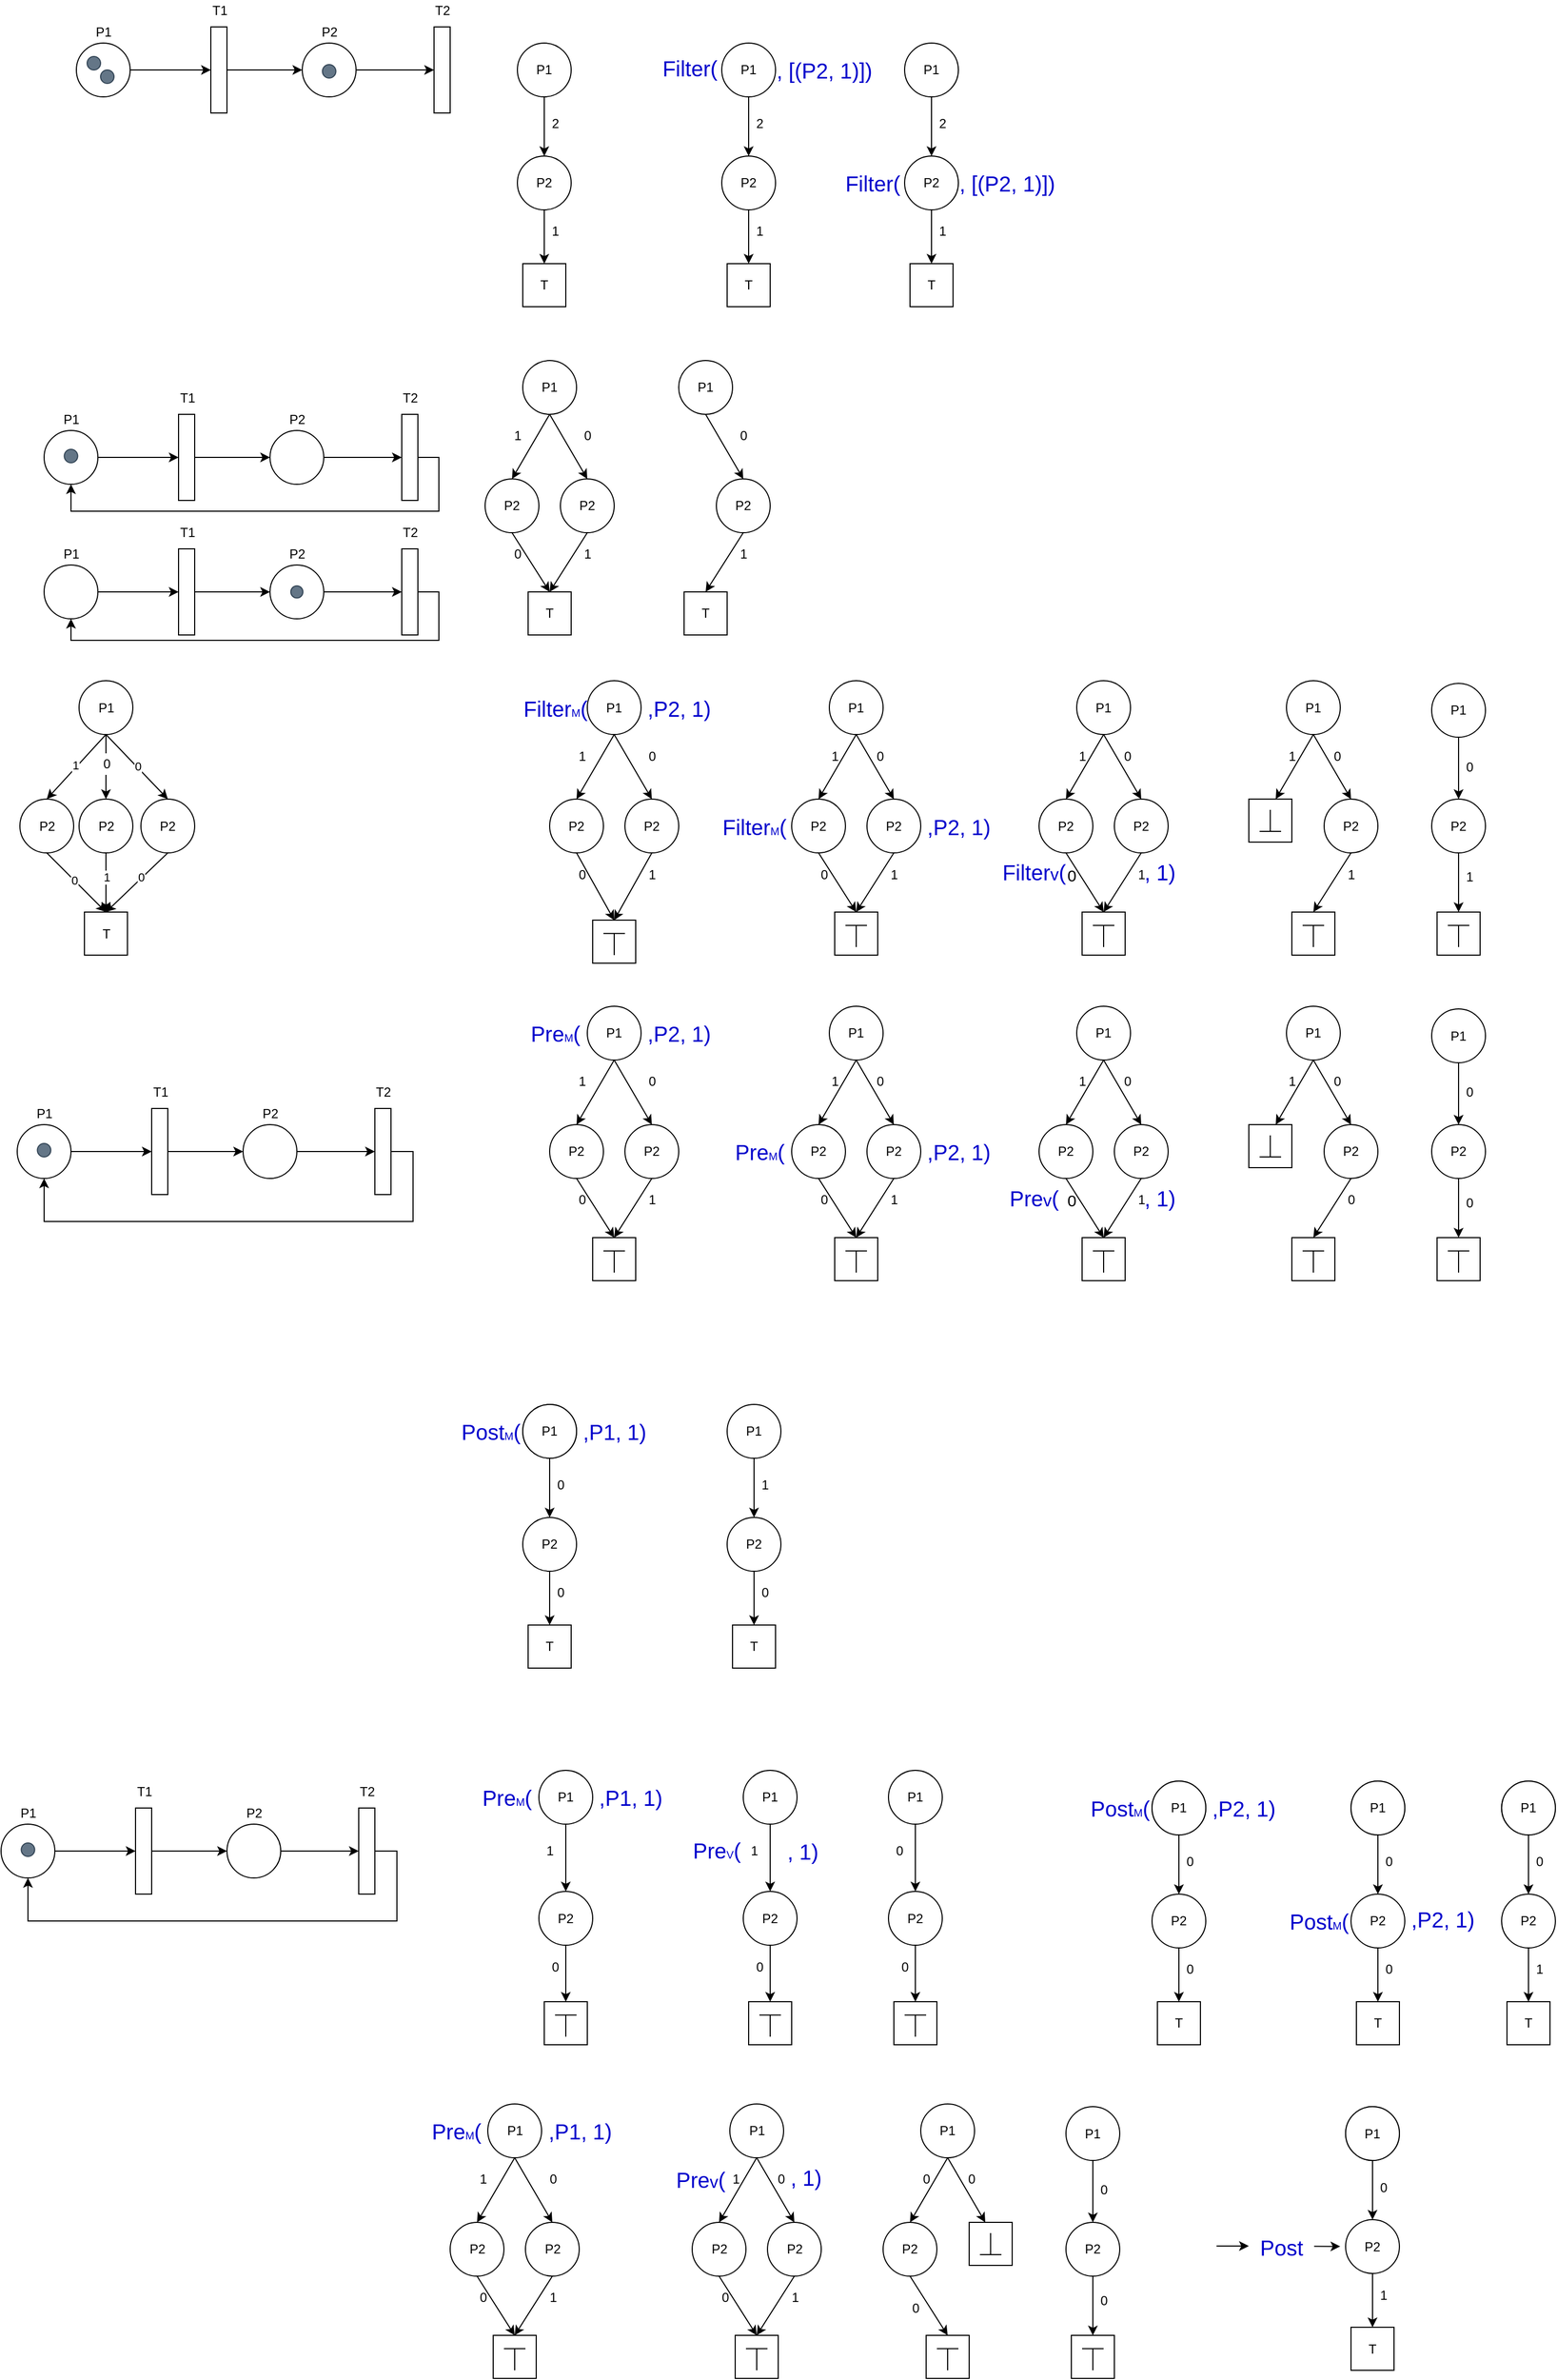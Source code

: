 <mxfile version="18.0.3" type="device"><diagram id="JDM43ge7HlhRVslmZzDL" name="Page-1"><mxGraphModel dx="212" dy="118" grid="1" gridSize="10" guides="1" tooltips="1" connect="1" arrows="1" fold="1" page="1" pageScale="1" pageWidth="827" pageHeight="1169" math="0" shadow="0"><root><mxCell id="0"/><mxCell id="1" parent="0"/><mxCell id="S7lyaZRkffLG23TyHOLC-3" style="edgeStyle=orthogonalEdgeStyle;rounded=0;orthogonalLoop=1;jettySize=auto;html=1;exitX=1;exitY=0.5;exitDx=0;exitDy=0;entryX=0.5;entryY=1;entryDx=0;entryDy=0;" parent="1" source="S7lyaZRkffLG23TyHOLC-1" target="S7lyaZRkffLG23TyHOLC-2" edge="1"><mxGeometry relative="1" as="geometry"><mxPoint x="260" y="80" as="targetPoint"/></mxGeometry></mxCell><mxCell id="S7lyaZRkffLG23TyHOLC-1" value="" style="ellipse;whiteSpace=wrap;html=1;aspect=fixed;" parent="1" vertex="1"><mxGeometry x="140" y="55" width="50" height="50" as="geometry"/></mxCell><mxCell id="S7lyaZRkffLG23TyHOLC-5" style="edgeStyle=orthogonalEdgeStyle;rounded=0;orthogonalLoop=1;jettySize=auto;html=1;exitX=0.5;exitY=0;exitDx=0;exitDy=0;entryX=0;entryY=0.5;entryDx=0;entryDy=0;" parent="1" source="S7lyaZRkffLG23TyHOLC-2" target="S7lyaZRkffLG23TyHOLC-4" edge="1"><mxGeometry relative="1" as="geometry"/></mxCell><mxCell id="S7lyaZRkffLG23TyHOLC-2" value="" style="rounded=0;whiteSpace=wrap;html=1;rotation=90;" parent="1" vertex="1"><mxGeometry x="232.5" y="72.5" width="80" height="15" as="geometry"/></mxCell><mxCell id="S7lyaZRkffLG23TyHOLC-7" style="edgeStyle=orthogonalEdgeStyle;rounded=0;orthogonalLoop=1;jettySize=auto;html=1;exitX=1;exitY=0.5;exitDx=0;exitDy=0;entryX=0.5;entryY=1;entryDx=0;entryDy=0;" parent="1" source="S7lyaZRkffLG23TyHOLC-4" target="S7lyaZRkffLG23TyHOLC-6" edge="1"><mxGeometry relative="1" as="geometry"/></mxCell><mxCell id="S7lyaZRkffLG23TyHOLC-4" value="" style="ellipse;whiteSpace=wrap;html=1;aspect=fixed;" parent="1" vertex="1"><mxGeometry x="350" y="55" width="50" height="50" as="geometry"/></mxCell><mxCell id="S7lyaZRkffLG23TyHOLC-6" value="" style="rounded=0;whiteSpace=wrap;html=1;rotation=90;" parent="1" vertex="1"><mxGeometry x="440" y="72.5" width="80" height="15" as="geometry"/></mxCell><mxCell id="S7lyaZRkffLG23TyHOLC-8" value="" style="ellipse;whiteSpace=wrap;html=1;aspect=fixed;fillColor=#647687;fontColor=#ffffff;strokeColor=#314354;" parent="1" vertex="1"><mxGeometry x="150" y="67.5" width="12.5" height="12.5" as="geometry"/></mxCell><mxCell id="S7lyaZRkffLG23TyHOLC-9" value="" style="ellipse;whiteSpace=wrap;html=1;aspect=fixed;fillColor=#647687;fontColor=#ffffff;strokeColor=#314354;" parent="1" vertex="1"><mxGeometry x="162.5" y="80" width="12.5" height="12.5" as="geometry"/></mxCell><mxCell id="S7lyaZRkffLG23TyHOLC-10" value="" style="ellipse;whiteSpace=wrap;html=1;aspect=fixed;fillColor=#647687;fontColor=#ffffff;strokeColor=#314354;" parent="1" vertex="1"><mxGeometry x="368.75" y="75" width="12.5" height="12.5" as="geometry"/></mxCell><mxCell id="S7lyaZRkffLG23TyHOLC-11" value="P1" style="text;html=1;align=center;verticalAlign=middle;resizable=0;points=[];autosize=1;strokeColor=none;fillColor=none;" parent="1" vertex="1"><mxGeometry x="150" y="35" width="30" height="20" as="geometry"/></mxCell><mxCell id="S7lyaZRkffLG23TyHOLC-12" value="P2" style="text;html=1;align=center;verticalAlign=middle;resizable=0;points=[];autosize=1;strokeColor=none;fillColor=none;" parent="1" vertex="1"><mxGeometry x="360" y="35" width="30" height="20" as="geometry"/></mxCell><mxCell id="S7lyaZRkffLG23TyHOLC-13" value="T1" style="text;html=1;align=center;verticalAlign=middle;resizable=0;points=[];autosize=1;strokeColor=none;fillColor=none;" parent="1" vertex="1"><mxGeometry x="257.5" y="15" width="30" height="20" as="geometry"/></mxCell><mxCell id="S7lyaZRkffLG23TyHOLC-15" value="T2" style="text;html=1;align=center;verticalAlign=middle;resizable=0;points=[];autosize=1;strokeColor=none;fillColor=none;" parent="1" vertex="1"><mxGeometry x="465" y="15" width="30" height="20" as="geometry"/></mxCell><mxCell id="S7lyaZRkffLG23TyHOLC-20" style="edgeStyle=orthogonalEdgeStyle;rounded=0;orthogonalLoop=1;jettySize=auto;html=1;exitX=0.5;exitY=1;exitDx=0;exitDy=0;entryX=0.5;entryY=0;entryDx=0;entryDy=0;" parent="1" source="S7lyaZRkffLG23TyHOLC-16" target="S7lyaZRkffLG23TyHOLC-17" edge="1"><mxGeometry relative="1" as="geometry"/></mxCell><mxCell id="S7lyaZRkffLG23TyHOLC-16" value="P1" style="ellipse;whiteSpace=wrap;html=1;aspect=fixed;" parent="1" vertex="1"><mxGeometry x="550" y="55" width="50" height="50" as="geometry"/></mxCell><mxCell id="S7lyaZRkffLG23TyHOLC-22" style="edgeStyle=orthogonalEdgeStyle;rounded=0;orthogonalLoop=1;jettySize=auto;html=1;exitX=0.5;exitY=1;exitDx=0;exitDy=0;entryX=0.5;entryY=0;entryDx=0;entryDy=0;" parent="1" source="S7lyaZRkffLG23TyHOLC-17" target="S7lyaZRkffLG23TyHOLC-19" edge="1"><mxGeometry relative="1" as="geometry"/></mxCell><mxCell id="S7lyaZRkffLG23TyHOLC-17" value="P2" style="ellipse;whiteSpace=wrap;html=1;aspect=fixed;" parent="1" vertex="1"><mxGeometry x="550" y="160" width="50" height="50" as="geometry"/></mxCell><mxCell id="S7lyaZRkffLG23TyHOLC-19" value="T" style="whiteSpace=wrap;html=1;aspect=fixed;" parent="1" vertex="1"><mxGeometry x="555" y="260" width="40" height="40" as="geometry"/></mxCell><mxCell id="S7lyaZRkffLG23TyHOLC-21" value="2" style="text;html=1;align=center;verticalAlign=middle;resizable=0;points=[];autosize=1;strokeColor=none;fillColor=none;" parent="1" vertex="1"><mxGeometry x="575" y="120" width="20" height="20" as="geometry"/></mxCell><mxCell id="S7lyaZRkffLG23TyHOLC-23" value="1" style="text;html=1;align=center;verticalAlign=middle;resizable=0;points=[];autosize=1;strokeColor=none;fillColor=none;" parent="1" vertex="1"><mxGeometry x="575" y="220" width="20" height="20" as="geometry"/></mxCell><mxCell id="S7lyaZRkffLG23TyHOLC-34" value=", [(P2, 1)])" style="text;html=1;align=center;verticalAlign=middle;resizable=0;points=[];autosize=1;fontColor=#0000CC;fontSize=20;" parent="1" vertex="1"><mxGeometry x="785" y="65" width="100" height="30" as="geometry"/></mxCell><mxCell id="S7lyaZRkffLG23TyHOLC-35" value="Filter(" style="text;html=1;align=center;verticalAlign=middle;resizable=0;points=[];autosize=1;strokeColor=none;fillColor=none;fontColor=#0000CC;fontSize=20;" parent="1" vertex="1"><mxGeometry x="675" y="62.5" width="70" height="30" as="geometry"/></mxCell><mxCell id="S7lyaZRkffLG23TyHOLC-59" style="edgeStyle=orthogonalEdgeStyle;rounded=0;orthogonalLoop=1;jettySize=auto;html=1;exitX=0.5;exitY=1;exitDx=0;exitDy=0;entryX=0.5;entryY=0;entryDx=0;entryDy=0;" parent="1" source="S7lyaZRkffLG23TyHOLC-60" target="S7lyaZRkffLG23TyHOLC-62" edge="1"><mxGeometry relative="1" as="geometry"/></mxCell><mxCell id="S7lyaZRkffLG23TyHOLC-60" value="P1" style="ellipse;whiteSpace=wrap;html=1;aspect=fixed;" parent="1" vertex="1"><mxGeometry x="740" y="55" width="50" height="50" as="geometry"/></mxCell><mxCell id="S7lyaZRkffLG23TyHOLC-61" style="edgeStyle=orthogonalEdgeStyle;rounded=0;orthogonalLoop=1;jettySize=auto;html=1;exitX=0.5;exitY=1;exitDx=0;exitDy=0;entryX=0.5;entryY=0;entryDx=0;entryDy=0;" parent="1" source="S7lyaZRkffLG23TyHOLC-62" target="S7lyaZRkffLG23TyHOLC-63" edge="1"><mxGeometry relative="1" as="geometry"/></mxCell><mxCell id="S7lyaZRkffLG23TyHOLC-62" value="P2" style="ellipse;whiteSpace=wrap;html=1;aspect=fixed;" parent="1" vertex="1"><mxGeometry x="740" y="160" width="50" height="50" as="geometry"/></mxCell><mxCell id="S7lyaZRkffLG23TyHOLC-63" value="T" style="whiteSpace=wrap;html=1;aspect=fixed;" parent="1" vertex="1"><mxGeometry x="745" y="260" width="40" height="40" as="geometry"/></mxCell><mxCell id="S7lyaZRkffLG23TyHOLC-64" value="2" style="text;html=1;align=center;verticalAlign=middle;resizable=0;points=[];autosize=1;strokeColor=none;fillColor=none;" parent="1" vertex="1"><mxGeometry x="765" y="120" width="20" height="20" as="geometry"/></mxCell><mxCell id="S7lyaZRkffLG23TyHOLC-65" value="1" style="text;html=1;align=center;verticalAlign=middle;resizable=0;points=[];autosize=1;strokeColor=none;fillColor=none;" parent="1" vertex="1"><mxGeometry x="765" y="220" width="20" height="20" as="geometry"/></mxCell><mxCell id="S7lyaZRkffLG23TyHOLC-67" value="Filter(" style="text;html=1;align=center;verticalAlign=middle;resizable=0;points=[];autosize=1;strokeColor=none;fillColor=none;fontColor=#0000CC;fontSize=20;" parent="1" vertex="1"><mxGeometry x="845" y="170" width="70" height="30" as="geometry"/></mxCell><mxCell id="S7lyaZRkffLG23TyHOLC-68" style="edgeStyle=orthogonalEdgeStyle;rounded=0;orthogonalLoop=1;jettySize=auto;html=1;exitX=0.5;exitY=1;exitDx=0;exitDy=0;entryX=0.5;entryY=0;entryDx=0;entryDy=0;" parent="1" source="S7lyaZRkffLG23TyHOLC-69" target="S7lyaZRkffLG23TyHOLC-71" edge="1"><mxGeometry relative="1" as="geometry"/></mxCell><mxCell id="S7lyaZRkffLG23TyHOLC-69" value="P1" style="ellipse;whiteSpace=wrap;html=1;aspect=fixed;" parent="1" vertex="1"><mxGeometry x="910" y="55" width="50" height="50" as="geometry"/></mxCell><mxCell id="S7lyaZRkffLG23TyHOLC-70" style="edgeStyle=orthogonalEdgeStyle;rounded=0;orthogonalLoop=1;jettySize=auto;html=1;exitX=0.5;exitY=1;exitDx=0;exitDy=0;entryX=0.5;entryY=0;entryDx=0;entryDy=0;" parent="1" source="S7lyaZRkffLG23TyHOLC-71" target="S7lyaZRkffLG23TyHOLC-72" edge="1"><mxGeometry relative="1" as="geometry"/></mxCell><mxCell id="S7lyaZRkffLG23TyHOLC-71" value="P2" style="ellipse;whiteSpace=wrap;html=1;aspect=fixed;" parent="1" vertex="1"><mxGeometry x="910" y="160" width="50" height="50" as="geometry"/></mxCell><mxCell id="S7lyaZRkffLG23TyHOLC-72" value="T" style="whiteSpace=wrap;html=1;aspect=fixed;" parent="1" vertex="1"><mxGeometry x="915" y="260" width="40" height="40" as="geometry"/></mxCell><mxCell id="S7lyaZRkffLG23TyHOLC-73" value="2" style="text;html=1;align=center;verticalAlign=middle;resizable=0;points=[];autosize=1;strokeColor=none;fillColor=none;" parent="1" vertex="1"><mxGeometry x="935" y="120" width="20" height="20" as="geometry"/></mxCell><mxCell id="S7lyaZRkffLG23TyHOLC-74" value="1" style="text;html=1;align=center;verticalAlign=middle;resizable=0;points=[];autosize=1;strokeColor=none;fillColor=none;" parent="1" vertex="1"><mxGeometry x="935" y="220" width="20" height="20" as="geometry"/></mxCell><mxCell id="AyvdwtAoCZqbw6dycY1V-1" value=", [(P2, 1)])" style="text;html=1;align=center;verticalAlign=middle;resizable=0;points=[];autosize=1;fontColor=#0000CC;fontSize=20;" parent="1" vertex="1"><mxGeometry x="955" y="170" width="100" height="30" as="geometry"/></mxCell><mxCell id="1_cMQxGOZHAHhpXgqV3c-1" style="rounded=0;orthogonalLoop=1;jettySize=auto;html=1;exitX=0.5;exitY=1;exitDx=0;exitDy=0;entryX=0.5;entryY=0;entryDx=0;entryDy=0;" parent="1" source="1_cMQxGOZHAHhpXgqV3c-2" target="1_cMQxGOZHAHhpXgqV3c-4" edge="1"><mxGeometry relative="1" as="geometry"/></mxCell><mxCell id="1_cMQxGOZHAHhpXgqV3c-9" style="edgeStyle=none;rounded=0;orthogonalLoop=1;jettySize=auto;html=1;exitX=0.5;exitY=1;exitDx=0;exitDy=0;entryX=0.5;entryY=0;entryDx=0;entryDy=0;" parent="1" source="1_cMQxGOZHAHhpXgqV3c-2" target="1_cMQxGOZHAHhpXgqV3c-8" edge="1"><mxGeometry relative="1" as="geometry"/></mxCell><mxCell id="1_cMQxGOZHAHhpXgqV3c-2" value="P1" style="ellipse;whiteSpace=wrap;html=1;aspect=fixed;" parent="1" vertex="1"><mxGeometry x="555" y="350" width="50" height="50" as="geometry"/></mxCell><mxCell id="1_cMQxGOZHAHhpXgqV3c-3" style="rounded=0;orthogonalLoop=1;jettySize=auto;html=1;exitX=0.5;exitY=1;exitDx=0;exitDy=0;entryX=0.5;entryY=0;entryDx=0;entryDy=0;" parent="1" source="1_cMQxGOZHAHhpXgqV3c-4" target="1_cMQxGOZHAHhpXgqV3c-5" edge="1"><mxGeometry relative="1" as="geometry"/></mxCell><mxCell id="1_cMQxGOZHAHhpXgqV3c-4" value="P2" style="ellipse;whiteSpace=wrap;html=1;aspect=fixed;" parent="1" vertex="1"><mxGeometry x="520" y="460" width="50" height="50" as="geometry"/></mxCell><mxCell id="1_cMQxGOZHAHhpXgqV3c-5" value="T" style="whiteSpace=wrap;html=1;aspect=fixed;" parent="1" vertex="1"><mxGeometry x="560" y="565" width="40" height="40" as="geometry"/></mxCell><mxCell id="1_cMQxGOZHAHhpXgqV3c-6" value="1" style="text;html=1;align=center;verticalAlign=middle;resizable=0;points=[];autosize=1;strokeColor=none;fillColor=none;" parent="1" vertex="1"><mxGeometry x="540" y="410" width="20" height="20" as="geometry"/></mxCell><mxCell id="1_cMQxGOZHAHhpXgqV3c-7" value="0" style="text;html=1;align=center;verticalAlign=middle;resizable=0;points=[];autosize=1;strokeColor=none;fillColor=none;" parent="1" vertex="1"><mxGeometry x="540" y="520" width="20" height="20" as="geometry"/></mxCell><mxCell id="1_cMQxGOZHAHhpXgqV3c-11" style="edgeStyle=none;rounded=0;orthogonalLoop=1;jettySize=auto;html=1;exitX=0.5;exitY=1;exitDx=0;exitDy=0;entryX=0.5;entryY=0;entryDx=0;entryDy=0;" parent="1" source="1_cMQxGOZHAHhpXgqV3c-8" target="1_cMQxGOZHAHhpXgqV3c-5" edge="1"><mxGeometry relative="1" as="geometry"/></mxCell><mxCell id="1_cMQxGOZHAHhpXgqV3c-8" value="P2" style="ellipse;whiteSpace=wrap;html=1;aspect=fixed;" parent="1" vertex="1"><mxGeometry x="590" y="460" width="50" height="50" as="geometry"/></mxCell><mxCell id="1_cMQxGOZHAHhpXgqV3c-10" value="0" style="text;html=1;align=center;verticalAlign=middle;resizable=0;points=[];autosize=1;strokeColor=none;fillColor=none;" parent="1" vertex="1"><mxGeometry x="605" y="410" width="20" height="20" as="geometry"/></mxCell><mxCell id="1_cMQxGOZHAHhpXgqV3c-12" value="1" style="text;html=1;align=center;verticalAlign=middle;resizable=0;points=[];autosize=1;strokeColor=none;fillColor=none;" parent="1" vertex="1"><mxGeometry x="605" y="520" width="20" height="20" as="geometry"/></mxCell><mxCell id="1_cMQxGOZHAHhpXgqV3c-43" value="" style="edgeStyle=none;rounded=0;orthogonalLoop=1;jettySize=auto;html=1;" parent="1" edge="1"><mxGeometry relative="1" as="geometry"><mxPoint x="670" y="530" as="targetPoint"/></mxGeometry></mxCell><mxCell id="1_cMQxGOZHAHhpXgqV3c-25" style="edgeStyle=orthogonalEdgeStyle;rounded=0;orthogonalLoop=1;jettySize=auto;html=1;exitX=1;exitY=0.5;exitDx=0;exitDy=0;entryX=0.5;entryY=1;entryDx=0;entryDy=0;" parent="1" source="1_cMQxGOZHAHhpXgqV3c-26" target="1_cMQxGOZHAHhpXgqV3c-28" edge="1"><mxGeometry relative="1" as="geometry"><mxPoint x="230" y="440" as="targetPoint"/></mxGeometry></mxCell><mxCell id="1_cMQxGOZHAHhpXgqV3c-26" value="" style="ellipse;whiteSpace=wrap;html=1;aspect=fixed;" parent="1" vertex="1"><mxGeometry x="110" y="415" width="50" height="50" as="geometry"/></mxCell><mxCell id="1_cMQxGOZHAHhpXgqV3c-27" style="edgeStyle=orthogonalEdgeStyle;rounded=0;orthogonalLoop=1;jettySize=auto;html=1;exitX=0.5;exitY=0;exitDx=0;exitDy=0;entryX=0;entryY=0.5;entryDx=0;entryDy=0;" parent="1" source="1_cMQxGOZHAHhpXgqV3c-28" target="1_cMQxGOZHAHhpXgqV3c-30" edge="1"><mxGeometry relative="1" as="geometry"/></mxCell><mxCell id="1_cMQxGOZHAHhpXgqV3c-28" value="" style="rounded=0;whiteSpace=wrap;html=1;rotation=90;" parent="1" vertex="1"><mxGeometry x="202.5" y="432.5" width="80" height="15" as="geometry"/></mxCell><mxCell id="1_cMQxGOZHAHhpXgqV3c-29" style="edgeStyle=orthogonalEdgeStyle;rounded=0;orthogonalLoop=1;jettySize=auto;html=1;exitX=1;exitY=0.5;exitDx=0;exitDy=0;entryX=0.5;entryY=1;entryDx=0;entryDy=0;" parent="1" source="1_cMQxGOZHAHhpXgqV3c-30" target="1_cMQxGOZHAHhpXgqV3c-31" edge="1"><mxGeometry relative="1" as="geometry"/></mxCell><mxCell id="1_cMQxGOZHAHhpXgqV3c-30" value="" style="ellipse;whiteSpace=wrap;html=1;aspect=fixed;" parent="1" vertex="1"><mxGeometry x="320" y="415" width="50" height="50" as="geometry"/></mxCell><mxCell id="X16J1tPDF9Fcp4aTFd-9-155" style="edgeStyle=orthogonalEdgeStyle;rounded=0;orthogonalLoop=1;jettySize=auto;html=1;exitX=0.5;exitY=0;exitDx=0;exitDy=0;entryX=0.5;entryY=1;entryDx=0;entryDy=0;" parent="1" source="1_cMQxGOZHAHhpXgqV3c-31" target="1_cMQxGOZHAHhpXgqV3c-26" edge="1"><mxGeometry relative="1" as="geometry"><Array as="points"><mxPoint x="477" y="440"/><mxPoint x="477" y="490"/><mxPoint x="135" y="490"/></Array></mxGeometry></mxCell><mxCell id="1_cMQxGOZHAHhpXgqV3c-31" value="" style="rounded=0;whiteSpace=wrap;html=1;rotation=90;" parent="1" vertex="1"><mxGeometry x="410" y="432.5" width="80" height="15" as="geometry"/></mxCell><mxCell id="1_cMQxGOZHAHhpXgqV3c-32" value="" style="ellipse;whiteSpace=wrap;html=1;aspect=fixed;fillColor=#647687;fontColor=#ffffff;strokeColor=#314354;" parent="1" vertex="1"><mxGeometry x="128.75" y="432.5" width="12.5" height="12.5" as="geometry"/></mxCell><mxCell id="1_cMQxGOZHAHhpXgqV3c-35" value="P1" style="text;html=1;align=center;verticalAlign=middle;resizable=0;points=[];autosize=1;strokeColor=none;fillColor=none;" parent="1" vertex="1"><mxGeometry x="120" y="395" width="30" height="20" as="geometry"/></mxCell><mxCell id="1_cMQxGOZHAHhpXgqV3c-36" value="P2" style="text;html=1;align=center;verticalAlign=middle;resizable=0;points=[];autosize=1;strokeColor=none;fillColor=none;" parent="1" vertex="1"><mxGeometry x="330" y="395" width="30" height="20" as="geometry"/></mxCell><mxCell id="1_cMQxGOZHAHhpXgqV3c-37" value="T1" style="text;html=1;align=center;verticalAlign=middle;resizable=0;points=[];autosize=1;strokeColor=none;fillColor=none;" parent="1" vertex="1"><mxGeometry x="227.5" y="375" width="30" height="20" as="geometry"/></mxCell><mxCell id="1_cMQxGOZHAHhpXgqV3c-38" value="T2" style="text;html=1;align=center;verticalAlign=middle;resizable=0;points=[];autosize=1;strokeColor=none;fillColor=none;" parent="1" vertex="1"><mxGeometry x="435" y="375" width="30" height="20" as="geometry"/></mxCell><mxCell id="1_cMQxGOZHAHhpXgqV3c-45" style="edgeStyle=none;rounded=0;orthogonalLoop=1;jettySize=auto;html=1;exitX=0.5;exitY=1;exitDx=0;exitDy=0;entryX=0.5;entryY=0;entryDx=0;entryDy=0;" parent="1" source="1_cMQxGOZHAHhpXgqV3c-46" target="1_cMQxGOZHAHhpXgqV3c-53" edge="1"><mxGeometry relative="1" as="geometry"/></mxCell><mxCell id="1_cMQxGOZHAHhpXgqV3c-46" value="P1" style="ellipse;whiteSpace=wrap;html=1;aspect=fixed;" parent="1" vertex="1"><mxGeometry x="700" y="350" width="50" height="50" as="geometry"/></mxCell><mxCell id="1_cMQxGOZHAHhpXgqV3c-49" value="T" style="whiteSpace=wrap;html=1;aspect=fixed;" parent="1" vertex="1"><mxGeometry x="705" y="565" width="40" height="40" as="geometry"/></mxCell><mxCell id="1_cMQxGOZHAHhpXgqV3c-52" style="edgeStyle=none;rounded=0;orthogonalLoop=1;jettySize=auto;html=1;exitX=0.5;exitY=1;exitDx=0;exitDy=0;entryX=0.5;entryY=0;entryDx=0;entryDy=0;" parent="1" source="1_cMQxGOZHAHhpXgqV3c-53" target="1_cMQxGOZHAHhpXgqV3c-49" edge="1"><mxGeometry relative="1" as="geometry"/></mxCell><mxCell id="1_cMQxGOZHAHhpXgqV3c-53" value="P2" style="ellipse;whiteSpace=wrap;html=1;aspect=fixed;" parent="1" vertex="1"><mxGeometry x="735" y="460" width="50" height="50" as="geometry"/></mxCell><mxCell id="1_cMQxGOZHAHhpXgqV3c-54" value="0" style="text;html=1;align=center;verticalAlign=middle;resizable=0;points=[];autosize=1;strokeColor=none;fillColor=none;" parent="1" vertex="1"><mxGeometry x="750" y="410" width="20" height="20" as="geometry"/></mxCell><mxCell id="1_cMQxGOZHAHhpXgqV3c-55" value="1" style="text;html=1;align=center;verticalAlign=middle;resizable=0;points=[];autosize=1;strokeColor=none;fillColor=none;" parent="1" vertex="1"><mxGeometry x="750" y="520" width="20" height="20" as="geometry"/></mxCell><mxCell id="1_cMQxGOZHAHhpXgqV3c-76" style="edgeStyle=orthogonalEdgeStyle;rounded=0;orthogonalLoop=1;jettySize=auto;html=1;exitX=1;exitY=0.5;exitDx=0;exitDy=0;entryX=0.5;entryY=1;entryDx=0;entryDy=0;" parent="1" source="1_cMQxGOZHAHhpXgqV3c-77" target="1_cMQxGOZHAHhpXgqV3c-79" edge="1"><mxGeometry relative="1" as="geometry"><mxPoint x="230" y="565" as="targetPoint"/></mxGeometry></mxCell><mxCell id="1_cMQxGOZHAHhpXgqV3c-77" value="" style="ellipse;whiteSpace=wrap;html=1;aspect=fixed;" parent="1" vertex="1"><mxGeometry x="110" y="540" width="50" height="50" as="geometry"/></mxCell><mxCell id="1_cMQxGOZHAHhpXgqV3c-78" style="edgeStyle=orthogonalEdgeStyle;rounded=0;orthogonalLoop=1;jettySize=auto;html=1;exitX=0.5;exitY=0;exitDx=0;exitDy=0;entryX=0;entryY=0.5;entryDx=0;entryDy=0;" parent="1" source="1_cMQxGOZHAHhpXgqV3c-79" target="1_cMQxGOZHAHhpXgqV3c-81" edge="1"><mxGeometry relative="1" as="geometry"/></mxCell><mxCell id="1_cMQxGOZHAHhpXgqV3c-79" value="" style="rounded=0;whiteSpace=wrap;html=1;rotation=90;" parent="1" vertex="1"><mxGeometry x="202.5" y="557.5" width="80" height="15" as="geometry"/></mxCell><mxCell id="1_cMQxGOZHAHhpXgqV3c-80" style="edgeStyle=orthogonalEdgeStyle;rounded=0;orthogonalLoop=1;jettySize=auto;html=1;exitX=1;exitY=0.5;exitDx=0;exitDy=0;entryX=0.5;entryY=1;entryDx=0;entryDy=0;" parent="1" source="1_cMQxGOZHAHhpXgqV3c-81" target="1_cMQxGOZHAHhpXgqV3c-82" edge="1"><mxGeometry relative="1" as="geometry"/></mxCell><mxCell id="1_cMQxGOZHAHhpXgqV3c-81" value="" style="ellipse;whiteSpace=wrap;html=1;aspect=fixed;" parent="1" vertex="1"><mxGeometry x="320" y="540" width="50" height="50" as="geometry"/></mxCell><mxCell id="X16J1tPDF9Fcp4aTFd-9-154" style="edgeStyle=orthogonalEdgeStyle;rounded=0;orthogonalLoop=1;jettySize=auto;html=1;exitX=0.5;exitY=0;exitDx=0;exitDy=0;entryX=0.5;entryY=1;entryDx=0;entryDy=0;" parent="1" source="1_cMQxGOZHAHhpXgqV3c-82" target="1_cMQxGOZHAHhpXgqV3c-77" edge="1"><mxGeometry relative="1" as="geometry"><Array as="points"><mxPoint x="477" y="565"/><mxPoint x="477" y="610"/><mxPoint x="135" y="610"/></Array></mxGeometry></mxCell><mxCell id="1_cMQxGOZHAHhpXgqV3c-82" value="" style="rounded=0;whiteSpace=wrap;html=1;rotation=90;" parent="1" vertex="1"><mxGeometry x="410" y="557.5" width="80" height="15" as="geometry"/></mxCell><mxCell id="1_cMQxGOZHAHhpXgqV3c-84" value="P1" style="text;html=1;align=center;verticalAlign=middle;resizable=0;points=[];autosize=1;strokeColor=none;fillColor=none;" parent="1" vertex="1"><mxGeometry x="120" y="520" width="30" height="20" as="geometry"/></mxCell><mxCell id="1_cMQxGOZHAHhpXgqV3c-85" value="P2" style="text;html=1;align=center;verticalAlign=middle;resizable=0;points=[];autosize=1;strokeColor=none;fillColor=none;" parent="1" vertex="1"><mxGeometry x="330" y="520" width="30" height="20" as="geometry"/></mxCell><mxCell id="1_cMQxGOZHAHhpXgqV3c-86" value="T1" style="text;html=1;align=center;verticalAlign=middle;resizable=0;points=[];autosize=1;strokeColor=none;fillColor=none;" parent="1" vertex="1"><mxGeometry x="227.5" y="500" width="30" height="20" as="geometry"/></mxCell><mxCell id="1_cMQxGOZHAHhpXgqV3c-87" value="T2" style="text;html=1;align=center;verticalAlign=middle;resizable=0;points=[];autosize=1;strokeColor=none;fillColor=none;" parent="1" vertex="1"><mxGeometry x="435" y="500" width="30" height="20" as="geometry"/></mxCell><mxCell id="1_cMQxGOZHAHhpXgqV3c-88" value="" style="ellipse;whiteSpace=wrap;html=1;aspect=fixed;fillColor=#647687;fontColor=#ffffff;strokeColor=#314354;" parent="1" vertex="1"><mxGeometry x="339.37" y="559.38" width="11.25" height="11.25" as="geometry"/></mxCell><mxCell id="1_cMQxGOZHAHhpXgqV3c-90" style="rounded=0;orthogonalLoop=1;jettySize=auto;html=1;exitX=0.5;exitY=1;exitDx=0;exitDy=0;entryX=0.5;entryY=0;entryDx=0;entryDy=0;" parent="1" source="1_cMQxGOZHAHhpXgqV3c-92" target="1_cMQxGOZHAHhpXgqV3c-94" edge="1"><mxGeometry relative="1" as="geometry"/></mxCell><mxCell id="1_cMQxGOZHAHhpXgqV3c-91" style="edgeStyle=none;rounded=0;orthogonalLoop=1;jettySize=auto;html=1;exitX=0.5;exitY=1;exitDx=0;exitDy=0;entryX=0.5;entryY=0;entryDx=0;entryDy=0;" parent="1" source="1_cMQxGOZHAHhpXgqV3c-92" target="1_cMQxGOZHAHhpXgqV3c-99" edge="1"><mxGeometry relative="1" as="geometry"/></mxCell><mxCell id="1_cMQxGOZHAHhpXgqV3c-92" value="P1" style="ellipse;whiteSpace=wrap;html=1;aspect=fixed;" parent="1" vertex="1"><mxGeometry x="615" y="647.5" width="50" height="50" as="geometry"/></mxCell><mxCell id="1_cMQxGOZHAHhpXgqV3c-93" style="rounded=0;orthogonalLoop=1;jettySize=auto;html=1;exitX=0.5;exitY=1;exitDx=0;exitDy=0;entryX=0.5;entryY=0;entryDx=0;entryDy=0;" parent="1" source="1_cMQxGOZHAHhpXgqV3c-94" target="1_cMQxGOZHAHhpXgqV3c-172" edge="1"><mxGeometry relative="1" as="geometry"><mxPoint x="640" y="857.5" as="targetPoint"/></mxGeometry></mxCell><mxCell id="1_cMQxGOZHAHhpXgqV3c-94" value="P2" style="ellipse;whiteSpace=wrap;html=1;aspect=fixed;" parent="1" vertex="1"><mxGeometry x="580" y="757.5" width="50" height="50" as="geometry"/></mxCell><mxCell id="1_cMQxGOZHAHhpXgqV3c-96" value="1" style="text;html=1;align=center;verticalAlign=middle;resizable=0;points=[];autosize=1;strokeColor=none;fillColor=none;" parent="1" vertex="1"><mxGeometry x="600" y="707.5" width="20" height="20" as="geometry"/></mxCell><mxCell id="1_cMQxGOZHAHhpXgqV3c-97" value="0" style="text;html=1;align=center;verticalAlign=middle;resizable=0;points=[];autosize=1;strokeColor=none;fillColor=none;" parent="1" vertex="1"><mxGeometry x="600" y="817.5" width="20" height="20" as="geometry"/></mxCell><mxCell id="1_cMQxGOZHAHhpXgqV3c-98" style="edgeStyle=none;rounded=0;orthogonalLoop=1;jettySize=auto;html=1;exitX=0.5;exitY=1;exitDx=0;exitDy=0;entryX=0.5;entryY=0;entryDx=0;entryDy=0;" parent="1" source="1_cMQxGOZHAHhpXgqV3c-99" target="1_cMQxGOZHAHhpXgqV3c-172" edge="1"><mxGeometry relative="1" as="geometry"><mxPoint x="640" y="862.5" as="targetPoint"/></mxGeometry></mxCell><mxCell id="1_cMQxGOZHAHhpXgqV3c-99" value="P2" style="ellipse;whiteSpace=wrap;html=1;aspect=fixed;" parent="1" vertex="1"><mxGeometry x="650" y="757.5" width="50" height="50" as="geometry"/></mxCell><mxCell id="1_cMQxGOZHAHhpXgqV3c-100" value="0" style="text;html=1;align=center;verticalAlign=middle;resizable=0;points=[];autosize=1;strokeColor=none;fillColor=none;" parent="1" vertex="1"><mxGeometry x="665" y="707.5" width="20" height="20" as="geometry"/></mxCell><mxCell id="1_cMQxGOZHAHhpXgqV3c-101" value="1" style="text;html=1;align=center;verticalAlign=middle;resizable=0;points=[];autosize=1;strokeColor=none;fillColor=none;" parent="1" vertex="1"><mxGeometry x="665" y="817.5" width="20" height="20" as="geometry"/></mxCell><mxCell id="1_cMQxGOZHAHhpXgqV3c-102" value="Filter&lt;font style=&quot;font-size: 10px&quot;&gt;M&lt;/font&gt;(" style="text;html=1;align=center;verticalAlign=middle;resizable=0;points=[];autosize=1;strokeColor=none;fillColor=none;fontColor=#0000CC;fontSize=20;" parent="1" vertex="1"><mxGeometry x="545" y="657.5" width="80" height="30" as="geometry"/></mxCell><mxCell id="1_cMQxGOZHAHhpXgqV3c-103" value=",P2, 1)" style="text;html=1;align=center;verticalAlign=middle;resizable=0;points=[];autosize=1;fontColor=#0000CC;fontSize=20;" parent="1" vertex="1"><mxGeometry x="665" y="657.5" width="70" height="30" as="geometry"/></mxCell><mxCell id="1_cMQxGOZHAHhpXgqV3c-104" style="rounded=0;orthogonalLoop=1;jettySize=auto;html=1;exitX=0.5;exitY=1;exitDx=0;exitDy=0;entryX=0.5;entryY=0;entryDx=0;entryDy=0;" parent="1" source="1_cMQxGOZHAHhpXgqV3c-106" target="1_cMQxGOZHAHhpXgqV3c-108" edge="1"><mxGeometry relative="1" as="geometry"/></mxCell><mxCell id="1_cMQxGOZHAHhpXgqV3c-105" style="edgeStyle=none;rounded=0;orthogonalLoop=1;jettySize=auto;html=1;exitX=0.5;exitY=1;exitDx=0;exitDy=0;entryX=0.5;entryY=0;entryDx=0;entryDy=0;" parent="1" source="1_cMQxGOZHAHhpXgqV3c-106" target="1_cMQxGOZHAHhpXgqV3c-113" edge="1"><mxGeometry relative="1" as="geometry"/></mxCell><mxCell id="1_cMQxGOZHAHhpXgqV3c-106" value="P1" style="ellipse;whiteSpace=wrap;html=1;aspect=fixed;" parent="1" vertex="1"><mxGeometry x="840" y="647.5" width="50" height="50" as="geometry"/></mxCell><mxCell id="1_cMQxGOZHAHhpXgqV3c-107" style="rounded=0;orthogonalLoop=1;jettySize=auto;html=1;exitX=0.5;exitY=1;exitDx=0;exitDy=0;entryX=0.5;entryY=0;entryDx=0;entryDy=0;" parent="1" source="1_cMQxGOZHAHhpXgqV3c-108" edge="1"><mxGeometry relative="1" as="geometry"><mxPoint x="865.0" y="862.5" as="targetPoint"/></mxGeometry></mxCell><mxCell id="1_cMQxGOZHAHhpXgqV3c-108" value="P2" style="ellipse;whiteSpace=wrap;html=1;aspect=fixed;" parent="1" vertex="1"><mxGeometry x="805" y="757.5" width="50" height="50" as="geometry"/></mxCell><mxCell id="1_cMQxGOZHAHhpXgqV3c-110" value="1" style="text;html=1;align=center;verticalAlign=middle;resizable=0;points=[];autosize=1;strokeColor=none;fillColor=none;" parent="1" vertex="1"><mxGeometry x="835" y="707.5" width="20" height="20" as="geometry"/></mxCell><mxCell id="1_cMQxGOZHAHhpXgqV3c-111" value="0" style="text;html=1;align=center;verticalAlign=middle;resizable=0;points=[];autosize=1;strokeColor=none;fillColor=none;" parent="1" vertex="1"><mxGeometry x="825" y="817.5" width="20" height="20" as="geometry"/></mxCell><mxCell id="1_cMQxGOZHAHhpXgqV3c-112" style="edgeStyle=none;rounded=0;orthogonalLoop=1;jettySize=auto;html=1;exitX=0.5;exitY=1;exitDx=0;exitDy=0;entryX=0.5;entryY=0;entryDx=0;entryDy=0;" parent="1" source="1_cMQxGOZHAHhpXgqV3c-113" edge="1"><mxGeometry relative="1" as="geometry"><mxPoint x="865.0" y="862.5" as="targetPoint"/></mxGeometry></mxCell><mxCell id="1_cMQxGOZHAHhpXgqV3c-113" value="P2" style="ellipse;whiteSpace=wrap;html=1;aspect=fixed;" parent="1" vertex="1"><mxGeometry x="875" y="757.5" width="50" height="50" as="geometry"/></mxCell><mxCell id="1_cMQxGOZHAHhpXgqV3c-114" value="0" style="text;html=1;align=center;verticalAlign=middle;resizable=0;points=[];autosize=1;strokeColor=none;fillColor=none;" parent="1" vertex="1"><mxGeometry x="877" y="707.5" width="20" height="20" as="geometry"/></mxCell><mxCell id="1_cMQxGOZHAHhpXgqV3c-115" value="1" style="text;html=1;align=center;verticalAlign=middle;resizable=0;points=[];autosize=1;strokeColor=none;fillColor=none;" parent="1" vertex="1"><mxGeometry x="890" y="817.5" width="20" height="20" as="geometry"/></mxCell><mxCell id="1_cMQxGOZHAHhpXgqV3c-117" value=",P2, 1)" style="text;html=1;align=center;verticalAlign=middle;resizable=0;points=[];autosize=1;fontColor=#0000CC;fontSize=20;" parent="1" vertex="1"><mxGeometry x="925" y="767.5" width="70" height="30" as="geometry"/></mxCell><mxCell id="1_cMQxGOZHAHhpXgqV3c-120" value="Filter&lt;font style=&quot;font-size: 10px&quot;&gt;M&lt;/font&gt;(" style="text;html=1;align=center;verticalAlign=middle;resizable=0;points=[];autosize=1;strokeColor=none;fillColor=none;fontColor=#0000CC;fontSize=20;" parent="1" vertex="1"><mxGeometry x="730" y="767.5" width="80" height="30" as="geometry"/></mxCell><mxCell id="1_cMQxGOZHAHhpXgqV3c-121" style="rounded=0;orthogonalLoop=1;jettySize=auto;html=1;exitX=0.5;exitY=1;exitDx=0;exitDy=0;entryX=0.5;entryY=0;entryDx=0;entryDy=0;" parent="1" source="1_cMQxGOZHAHhpXgqV3c-123" target="1_cMQxGOZHAHhpXgqV3c-125" edge="1"><mxGeometry relative="1" as="geometry"/></mxCell><mxCell id="1_cMQxGOZHAHhpXgqV3c-122" style="edgeStyle=none;rounded=0;orthogonalLoop=1;jettySize=auto;html=1;exitX=0.5;exitY=1;exitDx=0;exitDy=0;entryX=0.5;entryY=0;entryDx=0;entryDy=0;" parent="1" source="1_cMQxGOZHAHhpXgqV3c-123" target="1_cMQxGOZHAHhpXgqV3c-130" edge="1"><mxGeometry relative="1" as="geometry"/></mxCell><mxCell id="1_cMQxGOZHAHhpXgqV3c-123" value="P1" style="ellipse;whiteSpace=wrap;html=1;aspect=fixed;" parent="1" vertex="1"><mxGeometry x="1070" y="647.5" width="50" height="50" as="geometry"/></mxCell><mxCell id="1_cMQxGOZHAHhpXgqV3c-124" style="rounded=0;orthogonalLoop=1;jettySize=auto;html=1;exitX=0.5;exitY=1;exitDx=0;exitDy=0;entryX=0.5;entryY=0;entryDx=0;entryDy=0;" parent="1" source="1_cMQxGOZHAHhpXgqV3c-125" edge="1"><mxGeometry relative="1" as="geometry"><mxPoint x="1095.0" y="862.5" as="targetPoint"/></mxGeometry></mxCell><mxCell id="1_cMQxGOZHAHhpXgqV3c-125" value="P2" style="ellipse;whiteSpace=wrap;html=1;aspect=fixed;" parent="1" vertex="1"><mxGeometry x="1035" y="757.5" width="50" height="50" as="geometry"/></mxCell><mxCell id="1_cMQxGOZHAHhpXgqV3c-127" value="1" style="text;html=1;align=center;verticalAlign=middle;resizable=0;points=[];autosize=1;strokeColor=none;fillColor=none;" parent="1" vertex="1"><mxGeometry x="1065" y="707.5" width="20" height="20" as="geometry"/></mxCell><mxCell id="1_cMQxGOZHAHhpXgqV3c-128" value="0" style="text;html=1;align=center;verticalAlign=middle;resizable=0;points=[];autosize=1;strokeColor=none;fillColor=none;fontSize=15;" parent="1" vertex="1"><mxGeometry x="1055" y="817.5" width="20" height="20" as="geometry"/></mxCell><mxCell id="1_cMQxGOZHAHhpXgqV3c-129" style="edgeStyle=none;rounded=0;orthogonalLoop=1;jettySize=auto;html=1;exitX=0.5;exitY=1;exitDx=0;exitDy=0;entryX=0.5;entryY=0;entryDx=0;entryDy=0;" parent="1" source="1_cMQxGOZHAHhpXgqV3c-130" edge="1"><mxGeometry relative="1" as="geometry"><mxPoint x="1095.0" y="862.5" as="targetPoint"/></mxGeometry></mxCell><mxCell id="1_cMQxGOZHAHhpXgqV3c-130" value="P2" style="ellipse;whiteSpace=wrap;html=1;aspect=fixed;" parent="1" vertex="1"><mxGeometry x="1105" y="757.5" width="50" height="50" as="geometry"/></mxCell><mxCell id="1_cMQxGOZHAHhpXgqV3c-131" value="0" style="text;html=1;align=center;verticalAlign=middle;resizable=0;points=[];autosize=1;strokeColor=none;fillColor=none;" parent="1" vertex="1"><mxGeometry x="1107" y="707.5" width="20" height="20" as="geometry"/></mxCell><mxCell id="1_cMQxGOZHAHhpXgqV3c-132" value="1" style="text;html=1;align=center;verticalAlign=middle;resizable=0;points=[];autosize=1;strokeColor=none;fillColor=none;" parent="1" vertex="1"><mxGeometry x="1120" y="817.5" width="20" height="20" as="geometry"/></mxCell><mxCell id="1_cMQxGOZHAHhpXgqV3c-133" value="Filter&lt;font size=&quot;3&quot;&gt;v&lt;/font&gt;(" style="text;html=1;align=center;verticalAlign=middle;resizable=0;points=[];autosize=1;strokeColor=none;fillColor=none;fontColor=#0000CC;fontSize=20;" parent="1" vertex="1"><mxGeometry x="995" y="810" width="70" height="30" as="geometry"/></mxCell><mxCell id="1_cMQxGOZHAHhpXgqV3c-135" value=", 1)" style="text;html=1;align=center;verticalAlign=middle;resizable=0;points=[];autosize=1;fontColor=#0000CC;fontSize=20;" parent="1" vertex="1"><mxGeometry x="1127" y="810" width="40" height="30" as="geometry"/></mxCell><mxCell id="1_cMQxGOZHAHhpXgqV3c-167" value="" style="group" parent="1" vertex="1" connectable="0"><mxGeometry x="845" y="862.5" width="40" height="40" as="geometry"/></mxCell><mxCell id="1_cMQxGOZHAHhpXgqV3c-162" value="" style="whiteSpace=wrap;html=1;aspect=fixed;" parent="1_cMQxGOZHAHhpXgqV3c-167" vertex="1"><mxGeometry width="40" height="40" as="geometry"/></mxCell><mxCell id="1_cMQxGOZHAHhpXgqV3c-163" value="" style="endArrow=none;html=1;rounded=0;fontSize=10;" parent="1_cMQxGOZHAHhpXgqV3c-167" edge="1"><mxGeometry width="50" height="50" relative="1" as="geometry"><mxPoint x="30.0" y="12.36" as="sourcePoint"/><mxPoint x="10.0" y="12.36" as="targetPoint"/></mxGeometry></mxCell><mxCell id="1_cMQxGOZHAHhpXgqV3c-164" value="" style="endArrow=none;html=1;rounded=0;fontSize=10;" parent="1_cMQxGOZHAHhpXgqV3c-167" edge="1"><mxGeometry width="50" height="50" relative="1" as="geometry"><mxPoint x="20.0" y="12.5" as="sourcePoint"/><mxPoint x="20.0" y="32.5" as="targetPoint"/></mxGeometry></mxCell><mxCell id="1_cMQxGOZHAHhpXgqV3c-168" value="" style="group" parent="1" vertex="1" connectable="0"><mxGeometry x="1075" y="862.5" width="40" height="40" as="geometry"/></mxCell><mxCell id="1_cMQxGOZHAHhpXgqV3c-159" value="" style="whiteSpace=wrap;html=1;aspect=fixed;" parent="1_cMQxGOZHAHhpXgqV3c-168" vertex="1"><mxGeometry width="40" height="40" as="geometry"/></mxCell><mxCell id="1_cMQxGOZHAHhpXgqV3c-160" value="" style="endArrow=none;html=1;rounded=0;fontSize=10;" parent="1_cMQxGOZHAHhpXgqV3c-168" edge="1"><mxGeometry width="50" height="50" relative="1" as="geometry"><mxPoint x="30" y="12.36" as="sourcePoint"/><mxPoint x="10" y="12.36" as="targetPoint"/></mxGeometry></mxCell><mxCell id="1_cMQxGOZHAHhpXgqV3c-161" value="" style="endArrow=none;html=1;rounded=0;fontSize=10;" parent="1_cMQxGOZHAHhpXgqV3c-168" edge="1"><mxGeometry width="50" height="50" relative="1" as="geometry"><mxPoint x="20" y="12.5" as="sourcePoint"/><mxPoint x="20" y="32.5" as="targetPoint"/></mxGeometry></mxCell><mxCell id="1_cMQxGOZHAHhpXgqV3c-171" value="" style="group" parent="1" vertex="1" connectable="0"><mxGeometry x="620" y="870" width="40" height="40" as="geometry"/></mxCell><mxCell id="1_cMQxGOZHAHhpXgqV3c-172" value="" style="whiteSpace=wrap;html=1;aspect=fixed;" parent="1_cMQxGOZHAHhpXgqV3c-171" vertex="1"><mxGeometry width="40" height="40" as="geometry"/></mxCell><mxCell id="1_cMQxGOZHAHhpXgqV3c-173" value="" style="endArrow=none;html=1;rounded=0;fontSize=10;" parent="1_cMQxGOZHAHhpXgqV3c-171" edge="1"><mxGeometry width="50" height="50" relative="1" as="geometry"><mxPoint x="30.0" y="12.36" as="sourcePoint"/><mxPoint x="10.0" y="12.36" as="targetPoint"/></mxGeometry></mxCell><mxCell id="1_cMQxGOZHAHhpXgqV3c-174" value="" style="endArrow=none;html=1;rounded=0;fontSize=10;" parent="1_cMQxGOZHAHhpXgqV3c-171" edge="1"><mxGeometry width="50" height="50" relative="1" as="geometry"><mxPoint x="20.0" y="12.5" as="sourcePoint"/><mxPoint x="20.0" y="32.5" as="targetPoint"/></mxGeometry></mxCell><mxCell id="VaL87ohNUV1VjQ1c1mma-1" style="rounded=0;orthogonalLoop=1;jettySize=auto;html=1;exitX=0.5;exitY=1;exitDx=0;exitDy=0;entryX=0.5;entryY=0;entryDx=0;entryDy=0;" parent="1" source="VaL87ohNUV1VjQ1c1mma-3" target="VaL87ohNUV1VjQ1c1mma-5" edge="1"><mxGeometry relative="1" as="geometry"/></mxCell><mxCell id="VaL87ohNUV1VjQ1c1mma-21" value="1" style="edgeLabel;html=1;align=center;verticalAlign=middle;resizable=0;points=[];" parent="VaL87ohNUV1VjQ1c1mma-1" vertex="1" connectable="0"><mxGeometry x="-0.003" y="-2" relative="1" as="geometry"><mxPoint as="offset"/></mxGeometry></mxCell><mxCell id="VaL87ohNUV1VjQ1c1mma-2" style="edgeStyle=none;rounded=0;orthogonalLoop=1;jettySize=auto;html=1;exitX=0.5;exitY=1;exitDx=0;exitDy=0;entryX=0.5;entryY=0;entryDx=0;entryDy=0;startArrow=none;" parent="1" source="VaL87ohNUV1VjQ1c1mma-15" target="VaL87ohNUV1VjQ1c1mma-10" edge="1"><mxGeometry relative="1" as="geometry"/></mxCell><mxCell id="VaL87ohNUV1VjQ1c1mma-14" style="rounded=0;orthogonalLoop=1;jettySize=auto;html=1;exitX=0.5;exitY=1;exitDx=0;exitDy=0;entryX=0.5;entryY=0;entryDx=0;entryDy=0;" parent="1" source="VaL87ohNUV1VjQ1c1mma-3" target="VaL87ohNUV1VjQ1c1mma-13" edge="1"><mxGeometry relative="1" as="geometry"/></mxCell><mxCell id="VaL87ohNUV1VjQ1c1mma-22" value="0" style="edgeLabel;html=1;align=center;verticalAlign=middle;resizable=0;points=[];" parent="VaL87ohNUV1VjQ1c1mma-14" vertex="1" connectable="0"><mxGeometry x="-0.008" y="1" relative="1" as="geometry"><mxPoint as="offset"/></mxGeometry></mxCell><mxCell id="VaL87ohNUV1VjQ1c1mma-3" value="P1" style="ellipse;whiteSpace=wrap;html=1;aspect=fixed;" parent="1" vertex="1"><mxGeometry x="142.5" y="647.5" width="50" height="50" as="geometry"/></mxCell><mxCell id="VaL87ohNUV1VjQ1c1mma-4" value="0" style="rounded=0;orthogonalLoop=1;jettySize=auto;html=1;exitX=0.5;exitY=1;exitDx=0;exitDy=0;entryX=0.5;entryY=0;entryDx=0;entryDy=0;" parent="1" source="VaL87ohNUV1VjQ1c1mma-5" target="VaL87ohNUV1VjQ1c1mma-6" edge="1"><mxGeometry x="-0.091" relative="1" as="geometry"><mxPoint as="offset"/></mxGeometry></mxCell><mxCell id="VaL87ohNUV1VjQ1c1mma-5" value="P2" style="ellipse;whiteSpace=wrap;html=1;aspect=fixed;" parent="1" vertex="1"><mxGeometry x="87.5" y="757.5" width="50" height="50" as="geometry"/></mxCell><mxCell id="VaL87ohNUV1VjQ1c1mma-6" value="T" style="whiteSpace=wrap;html=1;aspect=fixed;" parent="1" vertex="1"><mxGeometry x="147.5" y="862.5" width="40" height="40" as="geometry"/></mxCell><mxCell id="VaL87ohNUV1VjQ1c1mma-9" style="edgeStyle=none;rounded=0;orthogonalLoop=1;jettySize=auto;html=1;exitX=0.5;exitY=1;exitDx=0;exitDy=0;entryX=0.5;entryY=0;entryDx=0;entryDy=0;" parent="1" source="VaL87ohNUV1VjQ1c1mma-10" target="VaL87ohNUV1VjQ1c1mma-6" edge="1"><mxGeometry relative="1" as="geometry"/></mxCell><mxCell id="VaL87ohNUV1VjQ1c1mma-23" value="1" style="edgeLabel;html=1;align=center;verticalAlign=middle;resizable=0;points=[];" parent="VaL87ohNUV1VjQ1c1mma-9" vertex="1" connectable="0"><mxGeometry x="-0.25" y="-1" relative="1" as="geometry"><mxPoint x="1" y="2" as="offset"/></mxGeometry></mxCell><mxCell id="VaL87ohNUV1VjQ1c1mma-10" value="P2" style="ellipse;whiteSpace=wrap;html=1;aspect=fixed;" parent="1" vertex="1"><mxGeometry x="142.5" y="757.5" width="50" height="50" as="geometry"/></mxCell><mxCell id="VaL87ohNUV1VjQ1c1mma-16" style="edgeStyle=none;rounded=0;orthogonalLoop=1;jettySize=auto;html=1;exitX=0.5;exitY=1;exitDx=0;exitDy=0;entryX=0.5;entryY=0;entryDx=0;entryDy=0;" parent="1" source="VaL87ohNUV1VjQ1c1mma-13" target="VaL87ohNUV1VjQ1c1mma-6" edge="1"><mxGeometry relative="1" as="geometry"/></mxCell><mxCell id="VaL87ohNUV1VjQ1c1mma-24" value="0" style="edgeLabel;html=1;align=center;verticalAlign=middle;resizable=0;points=[];" parent="VaL87ohNUV1VjQ1c1mma-16" vertex="1" connectable="0"><mxGeometry x="-0.115" relative="1" as="geometry"><mxPoint y="-2" as="offset"/></mxGeometry></mxCell><mxCell id="VaL87ohNUV1VjQ1c1mma-13" value="P2" style="ellipse;whiteSpace=wrap;html=1;aspect=fixed;" parent="1" vertex="1"><mxGeometry x="200" y="757.5" width="50" height="50" as="geometry"/></mxCell><mxCell id="VaL87ohNUV1VjQ1c1mma-15" value="0" style="text;html=1;align=center;verticalAlign=middle;resizable=0;points=[];autosize=1;strokeColor=none;fillColor=none;" parent="1" vertex="1"><mxGeometry x="157.5" y="715" width="20" height="20" as="geometry"/></mxCell><mxCell id="VaL87ohNUV1VjQ1c1mma-18" value="" style="edgeStyle=none;rounded=0;orthogonalLoop=1;jettySize=auto;html=1;exitX=0.5;exitY=1;exitDx=0;exitDy=0;entryX=0.5;entryY=0;entryDx=0;entryDy=0;endArrow=none;" parent="1" source="VaL87ohNUV1VjQ1c1mma-3" target="VaL87ohNUV1VjQ1c1mma-15" edge="1"><mxGeometry relative="1" as="geometry"><mxPoint x="167.5" y="697.5" as="sourcePoint"/><mxPoint x="167.5" y="757.5" as="targetPoint"/></mxGeometry></mxCell><mxCell id="aaFXRKfaRv4LxKcyXMNr-1" style="rounded=0;orthogonalLoop=1;jettySize=auto;html=1;exitX=0.5;exitY=1;exitDx=0;exitDy=0;entryX=0.5;entryY=0;entryDx=0;entryDy=0;" parent="1" source="aaFXRKfaRv4LxKcyXMNr-3" target="aaFXRKfaRv4LxKcyXMNr-5" edge="1"><mxGeometry relative="1" as="geometry"/></mxCell><mxCell id="aaFXRKfaRv4LxKcyXMNr-2" style="edgeStyle=none;rounded=0;orthogonalLoop=1;jettySize=auto;html=1;exitX=0.5;exitY=1;exitDx=0;exitDy=0;entryX=0.5;entryY=0;entryDx=0;entryDy=0;" parent="1" source="aaFXRKfaRv4LxKcyXMNr-3" target="aaFXRKfaRv4LxKcyXMNr-9" edge="1"><mxGeometry relative="1" as="geometry"/></mxCell><mxCell id="aaFXRKfaRv4LxKcyXMNr-3" value="P1" style="ellipse;whiteSpace=wrap;html=1;aspect=fixed;" parent="1" vertex="1"><mxGeometry x="615" y="950" width="50" height="50" as="geometry"/></mxCell><mxCell id="aaFXRKfaRv4LxKcyXMNr-4" style="rounded=0;orthogonalLoop=1;jettySize=auto;html=1;exitX=0.5;exitY=1;exitDx=0;exitDy=0;entryX=0.5;entryY=0;entryDx=0;entryDy=0;" parent="1" source="aaFXRKfaRv4LxKcyXMNr-5" target="aaFXRKfaRv4LxKcyXMNr-68" edge="1"><mxGeometry relative="1" as="geometry"><mxPoint x="640" y="1160" as="targetPoint"/></mxGeometry></mxCell><mxCell id="aaFXRKfaRv4LxKcyXMNr-5" value="P2" style="ellipse;whiteSpace=wrap;html=1;aspect=fixed;" parent="1" vertex="1"><mxGeometry x="580" y="1060" width="50" height="50" as="geometry"/></mxCell><mxCell id="aaFXRKfaRv4LxKcyXMNr-6" value="1" style="text;html=1;align=center;verticalAlign=middle;resizable=0;points=[];autosize=1;strokeColor=none;fillColor=none;" parent="1" vertex="1"><mxGeometry x="600" y="1010" width="20" height="20" as="geometry"/></mxCell><mxCell id="aaFXRKfaRv4LxKcyXMNr-7" value="0" style="text;html=1;align=center;verticalAlign=middle;resizable=0;points=[];autosize=1;strokeColor=none;fillColor=none;" parent="1" vertex="1"><mxGeometry x="600" y="1120" width="20" height="20" as="geometry"/></mxCell><mxCell id="aaFXRKfaRv4LxKcyXMNr-8" style="edgeStyle=none;rounded=0;orthogonalLoop=1;jettySize=auto;html=1;exitX=0.5;exitY=1;exitDx=0;exitDy=0;entryX=0.5;entryY=0;entryDx=0;entryDy=0;" parent="1" source="aaFXRKfaRv4LxKcyXMNr-9" target="aaFXRKfaRv4LxKcyXMNr-68" edge="1"><mxGeometry relative="1" as="geometry"><mxPoint x="640" y="1165" as="targetPoint"/></mxGeometry></mxCell><mxCell id="aaFXRKfaRv4LxKcyXMNr-9" value="P2" style="ellipse;whiteSpace=wrap;html=1;aspect=fixed;" parent="1" vertex="1"><mxGeometry x="650" y="1060" width="50" height="50" as="geometry"/></mxCell><mxCell id="aaFXRKfaRv4LxKcyXMNr-10" value="0" style="text;html=1;align=center;verticalAlign=middle;resizable=0;points=[];autosize=1;strokeColor=none;fillColor=none;" parent="1" vertex="1"><mxGeometry x="665" y="1010" width="20" height="20" as="geometry"/></mxCell><mxCell id="aaFXRKfaRv4LxKcyXMNr-11" value="1" style="text;html=1;align=center;verticalAlign=middle;resizable=0;points=[];autosize=1;strokeColor=none;fillColor=none;" parent="1" vertex="1"><mxGeometry x="665" y="1120" width="20" height="20" as="geometry"/></mxCell><mxCell id="aaFXRKfaRv4LxKcyXMNr-12" value="&lt;font&gt;Pre&lt;/font&gt;&lt;font style=&quot;font-size: 10px&quot;&gt;M&lt;/font&gt;(" style="text;html=1;align=center;verticalAlign=middle;resizable=0;points=[];autosize=1;strokeColor=none;fillColor=none;fontColor=#0000CC;fontSize=20;" parent="1" vertex="1"><mxGeometry x="555" y="960" width="60" height="30" as="geometry"/></mxCell><mxCell id="aaFXRKfaRv4LxKcyXMNr-13" value=",P2, 1)" style="text;html=1;align=center;verticalAlign=middle;resizable=0;points=[];autosize=1;fontColor=#0000CC;fontSize=20;" parent="1" vertex="1"><mxGeometry x="665" y="960" width="70" height="30" as="geometry"/></mxCell><mxCell id="aaFXRKfaRv4LxKcyXMNr-14" style="rounded=0;orthogonalLoop=1;jettySize=auto;html=1;exitX=0.5;exitY=1;exitDx=0;exitDy=0;entryX=0.5;entryY=0;entryDx=0;entryDy=0;" parent="1" source="aaFXRKfaRv4LxKcyXMNr-16" target="aaFXRKfaRv4LxKcyXMNr-18" edge="1"><mxGeometry relative="1" as="geometry"/></mxCell><mxCell id="aaFXRKfaRv4LxKcyXMNr-15" style="edgeStyle=none;rounded=0;orthogonalLoop=1;jettySize=auto;html=1;exitX=0.5;exitY=1;exitDx=0;exitDy=0;entryX=0.5;entryY=0;entryDx=0;entryDy=0;" parent="1" source="aaFXRKfaRv4LxKcyXMNr-16" target="aaFXRKfaRv4LxKcyXMNr-22" edge="1"><mxGeometry relative="1" as="geometry"/></mxCell><mxCell id="aaFXRKfaRv4LxKcyXMNr-16" value="P1" style="ellipse;whiteSpace=wrap;html=1;aspect=fixed;" parent="1" vertex="1"><mxGeometry x="840" y="950" width="50" height="50" as="geometry"/></mxCell><mxCell id="aaFXRKfaRv4LxKcyXMNr-17" style="rounded=0;orthogonalLoop=1;jettySize=auto;html=1;exitX=0.5;exitY=1;exitDx=0;exitDy=0;entryX=0.5;entryY=0;entryDx=0;entryDy=0;" parent="1" source="aaFXRKfaRv4LxKcyXMNr-18" edge="1"><mxGeometry relative="1" as="geometry"><mxPoint x="865.0" y="1165" as="targetPoint"/></mxGeometry></mxCell><mxCell id="aaFXRKfaRv4LxKcyXMNr-18" value="P2" style="ellipse;whiteSpace=wrap;html=1;aspect=fixed;" parent="1" vertex="1"><mxGeometry x="805" y="1060" width="50" height="50" as="geometry"/></mxCell><mxCell id="aaFXRKfaRv4LxKcyXMNr-19" value="1" style="text;html=1;align=center;verticalAlign=middle;resizable=0;points=[];autosize=1;strokeColor=none;fillColor=none;" parent="1" vertex="1"><mxGeometry x="835" y="1010" width="20" height="20" as="geometry"/></mxCell><mxCell id="aaFXRKfaRv4LxKcyXMNr-20" value="0" style="text;html=1;align=center;verticalAlign=middle;resizable=0;points=[];autosize=1;strokeColor=none;fillColor=none;" parent="1" vertex="1"><mxGeometry x="825" y="1120" width="20" height="20" as="geometry"/></mxCell><mxCell id="aaFXRKfaRv4LxKcyXMNr-21" style="edgeStyle=none;rounded=0;orthogonalLoop=1;jettySize=auto;html=1;exitX=0.5;exitY=1;exitDx=0;exitDy=0;entryX=0.5;entryY=0;entryDx=0;entryDy=0;" parent="1" source="aaFXRKfaRv4LxKcyXMNr-22" edge="1"><mxGeometry relative="1" as="geometry"><mxPoint x="865.0" y="1165" as="targetPoint"/></mxGeometry></mxCell><mxCell id="aaFXRKfaRv4LxKcyXMNr-22" value="P2" style="ellipse;whiteSpace=wrap;html=1;aspect=fixed;" parent="1" vertex="1"><mxGeometry x="875" y="1060" width="50" height="50" as="geometry"/></mxCell><mxCell id="aaFXRKfaRv4LxKcyXMNr-23" value="0" style="text;html=1;align=center;verticalAlign=middle;resizable=0;points=[];autosize=1;strokeColor=none;fillColor=none;" parent="1" vertex="1"><mxGeometry x="877" y="1010" width="20" height="20" as="geometry"/></mxCell><mxCell id="aaFXRKfaRv4LxKcyXMNr-24" value="1" style="text;html=1;align=center;verticalAlign=middle;resizable=0;points=[];autosize=1;strokeColor=none;fillColor=none;" parent="1" vertex="1"><mxGeometry x="890" y="1120" width="20" height="20" as="geometry"/></mxCell><mxCell id="aaFXRKfaRv4LxKcyXMNr-25" value=",P2, 1)" style="text;html=1;align=center;verticalAlign=middle;resizable=0;points=[];autosize=1;fontColor=#0000CC;fontSize=20;" parent="1" vertex="1"><mxGeometry x="925" y="1070" width="70" height="30" as="geometry"/></mxCell><mxCell id="aaFXRKfaRv4LxKcyXMNr-27" style="rounded=0;orthogonalLoop=1;jettySize=auto;html=1;exitX=0.5;exitY=1;exitDx=0;exitDy=0;entryX=0.5;entryY=0;entryDx=0;entryDy=0;" parent="1" source="aaFXRKfaRv4LxKcyXMNr-29" target="aaFXRKfaRv4LxKcyXMNr-31" edge="1"><mxGeometry relative="1" as="geometry"/></mxCell><mxCell id="aaFXRKfaRv4LxKcyXMNr-28" style="edgeStyle=none;rounded=0;orthogonalLoop=1;jettySize=auto;html=1;exitX=0.5;exitY=1;exitDx=0;exitDy=0;entryX=0.5;entryY=0;entryDx=0;entryDy=0;" parent="1" source="aaFXRKfaRv4LxKcyXMNr-29" target="aaFXRKfaRv4LxKcyXMNr-35" edge="1"><mxGeometry relative="1" as="geometry"/></mxCell><mxCell id="aaFXRKfaRv4LxKcyXMNr-29" value="P1" style="ellipse;whiteSpace=wrap;html=1;aspect=fixed;" parent="1" vertex="1"><mxGeometry x="1070" y="950" width="50" height="50" as="geometry"/></mxCell><mxCell id="aaFXRKfaRv4LxKcyXMNr-30" style="rounded=0;orthogonalLoop=1;jettySize=auto;html=1;exitX=0.5;exitY=1;exitDx=0;exitDy=0;entryX=0.5;entryY=0;entryDx=0;entryDy=0;" parent="1" source="aaFXRKfaRv4LxKcyXMNr-31" edge="1"><mxGeometry relative="1" as="geometry"><mxPoint x="1095.0" y="1165" as="targetPoint"/></mxGeometry></mxCell><mxCell id="aaFXRKfaRv4LxKcyXMNr-31" value="P2" style="ellipse;whiteSpace=wrap;html=1;aspect=fixed;" parent="1" vertex="1"><mxGeometry x="1035" y="1060" width="50" height="50" as="geometry"/></mxCell><mxCell id="aaFXRKfaRv4LxKcyXMNr-32" value="1" style="text;html=1;align=center;verticalAlign=middle;resizable=0;points=[];autosize=1;strokeColor=none;fillColor=none;" parent="1" vertex="1"><mxGeometry x="1065" y="1010" width="20" height="20" as="geometry"/></mxCell><mxCell id="aaFXRKfaRv4LxKcyXMNr-33" value="0" style="text;html=1;align=center;verticalAlign=middle;resizable=0;points=[];autosize=1;strokeColor=none;fillColor=none;fontSize=15;" parent="1" vertex="1"><mxGeometry x="1055" y="1120" width="20" height="20" as="geometry"/></mxCell><mxCell id="aaFXRKfaRv4LxKcyXMNr-34" style="edgeStyle=none;rounded=0;orthogonalLoop=1;jettySize=auto;html=1;exitX=0.5;exitY=1;exitDx=0;exitDy=0;entryX=0.5;entryY=0;entryDx=0;entryDy=0;" parent="1" source="aaFXRKfaRv4LxKcyXMNr-35" edge="1"><mxGeometry relative="1" as="geometry"><mxPoint x="1095.0" y="1165" as="targetPoint"/></mxGeometry></mxCell><mxCell id="aaFXRKfaRv4LxKcyXMNr-35" value="P2" style="ellipse;whiteSpace=wrap;html=1;aspect=fixed;" parent="1" vertex="1"><mxGeometry x="1105" y="1060" width="50" height="50" as="geometry"/></mxCell><mxCell id="aaFXRKfaRv4LxKcyXMNr-36" value="0" style="text;html=1;align=center;verticalAlign=middle;resizable=0;points=[];autosize=1;strokeColor=none;fillColor=none;" parent="1" vertex="1"><mxGeometry x="1107" y="1010" width="20" height="20" as="geometry"/></mxCell><mxCell id="aaFXRKfaRv4LxKcyXMNr-37" value="1" style="text;html=1;align=center;verticalAlign=middle;resizable=0;points=[];autosize=1;strokeColor=none;fillColor=none;" parent="1" vertex="1"><mxGeometry x="1120" y="1120" width="20" height="20" as="geometry"/></mxCell><mxCell id="aaFXRKfaRv4LxKcyXMNr-38" value="Pre&lt;font size=&quot;3&quot;&gt;v&lt;/font&gt;(" style="text;html=1;align=center;verticalAlign=middle;resizable=0;points=[];autosize=1;strokeColor=none;fillColor=none;fontColor=#0000CC;fontSize=20;" parent="1" vertex="1"><mxGeometry x="1000" y="1112.5" width="60" height="30" as="geometry"/></mxCell><mxCell id="aaFXRKfaRv4LxKcyXMNr-39" value=", 1)" style="text;html=1;align=center;verticalAlign=middle;resizable=0;points=[];autosize=1;fontColor=#0000CC;fontSize=20;" parent="1" vertex="1"><mxGeometry x="1127" y="1112.5" width="40" height="30" as="geometry"/></mxCell><mxCell id="aaFXRKfaRv4LxKcyXMNr-58" value="" style="group" parent="1" vertex="1" connectable="0"><mxGeometry x="845" y="1165" width="40" height="40" as="geometry"/></mxCell><mxCell id="aaFXRKfaRv4LxKcyXMNr-59" value="" style="whiteSpace=wrap;html=1;aspect=fixed;" parent="aaFXRKfaRv4LxKcyXMNr-58" vertex="1"><mxGeometry width="40" height="40" as="geometry"/></mxCell><mxCell id="aaFXRKfaRv4LxKcyXMNr-60" value="" style="endArrow=none;html=1;rounded=0;fontSize=10;" parent="aaFXRKfaRv4LxKcyXMNr-58" edge="1"><mxGeometry width="50" height="50" relative="1" as="geometry"><mxPoint x="30.0" y="12.36" as="sourcePoint"/><mxPoint x="10.0" y="12.36" as="targetPoint"/></mxGeometry></mxCell><mxCell id="aaFXRKfaRv4LxKcyXMNr-61" value="" style="endArrow=none;html=1;rounded=0;fontSize=10;" parent="aaFXRKfaRv4LxKcyXMNr-58" edge="1"><mxGeometry width="50" height="50" relative="1" as="geometry"><mxPoint x="20.0" y="12.5" as="sourcePoint"/><mxPoint x="20.0" y="32.5" as="targetPoint"/></mxGeometry></mxCell><mxCell id="aaFXRKfaRv4LxKcyXMNr-62" value="" style="group" parent="1" vertex="1" connectable="0"><mxGeometry x="1075" y="1165" width="40" height="40" as="geometry"/></mxCell><mxCell id="aaFXRKfaRv4LxKcyXMNr-63" value="" style="whiteSpace=wrap;html=1;aspect=fixed;" parent="aaFXRKfaRv4LxKcyXMNr-62" vertex="1"><mxGeometry width="40" height="40" as="geometry"/></mxCell><mxCell id="aaFXRKfaRv4LxKcyXMNr-64" value="" style="endArrow=none;html=1;rounded=0;fontSize=10;" parent="aaFXRKfaRv4LxKcyXMNr-62" edge="1"><mxGeometry width="50" height="50" relative="1" as="geometry"><mxPoint x="30" y="12.36" as="sourcePoint"/><mxPoint x="10" y="12.36" as="targetPoint"/></mxGeometry></mxCell><mxCell id="aaFXRKfaRv4LxKcyXMNr-65" value="" style="endArrow=none;html=1;rounded=0;fontSize=10;" parent="aaFXRKfaRv4LxKcyXMNr-62" edge="1"><mxGeometry width="50" height="50" relative="1" as="geometry"><mxPoint x="20" y="12.5" as="sourcePoint"/><mxPoint x="20" y="32.5" as="targetPoint"/></mxGeometry></mxCell><mxCell id="aaFXRKfaRv4LxKcyXMNr-67" value="" style="group" parent="1" vertex="1" connectable="0"><mxGeometry x="620" y="1165" width="40" height="40" as="geometry"/></mxCell><mxCell id="aaFXRKfaRv4LxKcyXMNr-68" value="" style="whiteSpace=wrap;html=1;aspect=fixed;" parent="aaFXRKfaRv4LxKcyXMNr-67" vertex="1"><mxGeometry width="40" height="40" as="geometry"/></mxCell><mxCell id="aaFXRKfaRv4LxKcyXMNr-69" value="" style="endArrow=none;html=1;rounded=0;fontSize=10;" parent="aaFXRKfaRv4LxKcyXMNr-67" edge="1"><mxGeometry width="50" height="50" relative="1" as="geometry"><mxPoint x="30.0" y="12.36" as="sourcePoint"/><mxPoint x="10.0" y="12.36" as="targetPoint"/></mxGeometry></mxCell><mxCell id="aaFXRKfaRv4LxKcyXMNr-70" value="" style="endArrow=none;html=1;rounded=0;fontSize=10;" parent="aaFXRKfaRv4LxKcyXMNr-67" edge="1"><mxGeometry width="50" height="50" relative="1" as="geometry"><mxPoint x="20.0" y="12.5" as="sourcePoint"/><mxPoint x="20.0" y="32.5" as="targetPoint"/></mxGeometry></mxCell><mxCell id="aaFXRKfaRv4LxKcyXMNr-71" value="&lt;font&gt;Pre&lt;/font&gt;&lt;font style=&quot;font-size: 10px&quot;&gt;M&lt;/font&gt;(" style="text;html=1;align=center;verticalAlign=middle;resizable=0;points=[];autosize=1;strokeColor=none;fillColor=none;fontColor=#0000CC;fontSize=20;" parent="1" vertex="1"><mxGeometry x="745" y="1070" width="60" height="30" as="geometry"/></mxCell><mxCell id="X16J1tPDF9Fcp4aTFd-9-1" style="edgeStyle=none;rounded=0;orthogonalLoop=1;jettySize=auto;html=1;exitX=0.5;exitY=1;exitDx=0;exitDy=0;entryX=0.5;entryY=0;entryDx=0;entryDy=0;" parent="1" source="X16J1tPDF9Fcp4aTFd-9-2" target="X16J1tPDF9Fcp4aTFd-9-4" edge="1"><mxGeometry relative="1" as="geometry"/></mxCell><mxCell id="X16J1tPDF9Fcp4aTFd-9-2" value="P1" style="ellipse;whiteSpace=wrap;html=1;aspect=fixed;" parent="1" vertex="1"><mxGeometry x="1400" y="650" width="50" height="50" as="geometry"/></mxCell><mxCell id="X16J1tPDF9Fcp4aTFd-9-3" style="edgeStyle=none;rounded=0;orthogonalLoop=1;jettySize=auto;html=1;exitX=0.5;exitY=1;exitDx=0;exitDy=0;entryX=0.5;entryY=0;entryDx=0;entryDy=0;" parent="1" source="X16J1tPDF9Fcp4aTFd-9-4" target="X16J1tPDF9Fcp4aTFd-9-8" edge="1"><mxGeometry relative="1" as="geometry"/></mxCell><mxCell id="X16J1tPDF9Fcp4aTFd-9-4" value="P2" style="ellipse;whiteSpace=wrap;html=1;aspect=fixed;" parent="1" vertex="1"><mxGeometry x="1400" y="757.5" width="50" height="50" as="geometry"/></mxCell><mxCell id="X16J1tPDF9Fcp4aTFd-9-5" value="0" style="text;html=1;align=center;verticalAlign=middle;resizable=0;points=[];autosize=1;strokeColor=none;fillColor=none;" parent="1" vertex="1"><mxGeometry x="1425" y="717.5" width="20" height="20" as="geometry"/></mxCell><mxCell id="X16J1tPDF9Fcp4aTFd-9-6" value="1" style="text;html=1;align=center;verticalAlign=middle;resizable=0;points=[];autosize=1;strokeColor=none;fillColor=none;" parent="1" vertex="1"><mxGeometry x="1425" y="820" width="20" height="20" as="geometry"/></mxCell><mxCell id="X16J1tPDF9Fcp4aTFd-9-7" value="" style="group" parent="1" vertex="1" connectable="0"><mxGeometry x="1405" y="862.5" width="40" height="40" as="geometry"/></mxCell><mxCell id="X16J1tPDF9Fcp4aTFd-9-8" value="" style="whiteSpace=wrap;html=1;aspect=fixed;" parent="X16J1tPDF9Fcp4aTFd-9-7" vertex="1"><mxGeometry width="40" height="40" as="geometry"/></mxCell><mxCell id="X16J1tPDF9Fcp4aTFd-9-9" value="" style="endArrow=none;html=1;rounded=0;fontSize=10;" parent="X16J1tPDF9Fcp4aTFd-9-7" edge="1"><mxGeometry width="50" height="50" relative="1" as="geometry"><mxPoint x="30" y="12.36" as="sourcePoint"/><mxPoint x="10" y="12.36" as="targetPoint"/></mxGeometry></mxCell><mxCell id="X16J1tPDF9Fcp4aTFd-9-10" value="" style="endArrow=none;html=1;rounded=0;fontSize=10;" parent="X16J1tPDF9Fcp4aTFd-9-7" edge="1"><mxGeometry width="50" height="50" relative="1" as="geometry"><mxPoint x="20" y="12.5" as="sourcePoint"/><mxPoint x="20" y="32.5" as="targetPoint"/></mxGeometry></mxCell><mxCell id="X16J1tPDF9Fcp4aTFd-9-11" style="rounded=0;orthogonalLoop=1;jettySize=auto;html=1;exitX=0.5;exitY=1;exitDx=0;exitDy=0;entryX=0.5;entryY=0;entryDx=0;entryDy=0;" parent="1" source="X16J1tPDF9Fcp4aTFd-9-13" edge="1"><mxGeometry relative="1" as="geometry"><mxPoint x="1255" y="757.5" as="targetPoint"/></mxGeometry></mxCell><mxCell id="X16J1tPDF9Fcp4aTFd-9-12" style="edgeStyle=none;rounded=0;orthogonalLoop=1;jettySize=auto;html=1;exitX=0.5;exitY=1;exitDx=0;exitDy=0;entryX=0.5;entryY=0;entryDx=0;entryDy=0;" parent="1" source="X16J1tPDF9Fcp4aTFd-9-13" target="X16J1tPDF9Fcp4aTFd-9-19" edge="1"><mxGeometry relative="1" as="geometry"/></mxCell><mxCell id="X16J1tPDF9Fcp4aTFd-9-13" value="P1" style="ellipse;whiteSpace=wrap;html=1;aspect=fixed;" parent="1" vertex="1"><mxGeometry x="1265" y="647.5" width="50" height="50" as="geometry"/></mxCell><mxCell id="X16J1tPDF9Fcp4aTFd-9-16" value="1" style="text;html=1;align=center;verticalAlign=middle;resizable=0;points=[];autosize=1;strokeColor=none;fillColor=none;" parent="1" vertex="1"><mxGeometry x="1260" y="707.5" width="20" height="20" as="geometry"/></mxCell><mxCell id="X16J1tPDF9Fcp4aTFd-9-18" style="edgeStyle=none;rounded=0;orthogonalLoop=1;jettySize=auto;html=1;exitX=0.5;exitY=1;exitDx=0;exitDy=0;entryX=0.5;entryY=0;entryDx=0;entryDy=0;" parent="1" source="X16J1tPDF9Fcp4aTFd-9-19" edge="1"><mxGeometry relative="1" as="geometry"><mxPoint x="1290.0" y="862.5" as="targetPoint"/></mxGeometry></mxCell><mxCell id="X16J1tPDF9Fcp4aTFd-9-19" value="P2" style="ellipse;whiteSpace=wrap;html=1;aspect=fixed;" parent="1" vertex="1"><mxGeometry x="1300" y="757.5" width="50" height="50" as="geometry"/></mxCell><mxCell id="X16J1tPDF9Fcp4aTFd-9-20" value="0" style="text;html=1;align=center;verticalAlign=middle;resizable=0;points=[];autosize=1;strokeColor=none;fillColor=none;" parent="1" vertex="1"><mxGeometry x="1302" y="707.5" width="20" height="20" as="geometry"/></mxCell><mxCell id="X16J1tPDF9Fcp4aTFd-9-21" value="1" style="text;html=1;align=center;verticalAlign=middle;resizable=0;points=[];autosize=1;strokeColor=none;fillColor=none;" parent="1" vertex="1"><mxGeometry x="1315" y="817.5" width="20" height="20" as="geometry"/></mxCell><mxCell id="X16J1tPDF9Fcp4aTFd-9-24" value="" style="group" parent="1" vertex="1" connectable="0"><mxGeometry x="1270" y="862.5" width="40" height="40" as="geometry"/></mxCell><mxCell id="X16J1tPDF9Fcp4aTFd-9-25" value="" style="whiteSpace=wrap;html=1;aspect=fixed;" parent="X16J1tPDF9Fcp4aTFd-9-24" vertex="1"><mxGeometry width="40" height="40" as="geometry"/></mxCell><mxCell id="X16J1tPDF9Fcp4aTFd-9-26" value="" style="endArrow=none;html=1;rounded=0;fontSize=10;" parent="X16J1tPDF9Fcp4aTFd-9-24" edge="1"><mxGeometry width="50" height="50" relative="1" as="geometry"><mxPoint x="30" y="12.36" as="sourcePoint"/><mxPoint x="10" y="12.36" as="targetPoint"/></mxGeometry></mxCell><mxCell id="X16J1tPDF9Fcp4aTFd-9-27" value="" style="endArrow=none;html=1;rounded=0;fontSize=10;" parent="X16J1tPDF9Fcp4aTFd-9-24" edge="1"><mxGeometry width="50" height="50" relative="1" as="geometry"><mxPoint x="20" y="12.5" as="sourcePoint"/><mxPoint x="20" y="32.5" as="targetPoint"/></mxGeometry></mxCell><mxCell id="X16J1tPDF9Fcp4aTFd-9-28" value="" style="group" parent="1" vertex="1" connectable="0"><mxGeometry x="1230" y="757.5" width="40" height="40" as="geometry"/></mxCell><mxCell id="X16J1tPDF9Fcp4aTFd-9-29" value="" style="whiteSpace=wrap;html=1;aspect=fixed;" parent="X16J1tPDF9Fcp4aTFd-9-28" vertex="1"><mxGeometry width="40" height="40" as="geometry"/></mxCell><mxCell id="X16J1tPDF9Fcp4aTFd-9-30" value="" style="endArrow=none;html=1;rounded=0;fontSize=10;" parent="X16J1tPDF9Fcp4aTFd-9-28" edge="1"><mxGeometry width="50" height="50" relative="1" as="geometry"><mxPoint x="30" y="30.0" as="sourcePoint"/><mxPoint x="10" y="30.0" as="targetPoint"/></mxGeometry></mxCell><mxCell id="X16J1tPDF9Fcp4aTFd-9-31" value="" style="endArrow=none;html=1;rounded=0;fontSize=10;" parent="X16J1tPDF9Fcp4aTFd-9-28" edge="1"><mxGeometry width="50" height="50" relative="1" as="geometry"><mxPoint x="19.92" y="10" as="sourcePoint"/><mxPoint x="19.92" y="30" as="targetPoint"/></mxGeometry></mxCell><mxCell id="X16J1tPDF9Fcp4aTFd-9-37" style="edgeStyle=none;rounded=0;orthogonalLoop=1;jettySize=auto;html=1;exitX=0.5;exitY=1;exitDx=0;exitDy=0;entryX=0.5;entryY=0;entryDx=0;entryDy=0;" parent="1" source="X16J1tPDF9Fcp4aTFd-9-38" target="X16J1tPDF9Fcp4aTFd-9-40" edge="1"><mxGeometry relative="1" as="geometry"/></mxCell><mxCell id="X16J1tPDF9Fcp4aTFd-9-38" value="P1" style="ellipse;whiteSpace=wrap;html=1;aspect=fixed;" parent="1" vertex="1"><mxGeometry x="1400" y="952.5" width="50" height="50" as="geometry"/></mxCell><mxCell id="X16J1tPDF9Fcp4aTFd-9-39" style="edgeStyle=none;rounded=0;orthogonalLoop=1;jettySize=auto;html=1;exitX=0.5;exitY=1;exitDx=0;exitDy=0;entryX=0.5;entryY=0;entryDx=0;entryDy=0;" parent="1" source="X16J1tPDF9Fcp4aTFd-9-40" target="X16J1tPDF9Fcp4aTFd-9-44" edge="1"><mxGeometry relative="1" as="geometry"/></mxCell><mxCell id="X16J1tPDF9Fcp4aTFd-9-40" value="P2" style="ellipse;whiteSpace=wrap;html=1;aspect=fixed;" parent="1" vertex="1"><mxGeometry x="1400" y="1060" width="50" height="50" as="geometry"/></mxCell><mxCell id="X16J1tPDF9Fcp4aTFd-9-41" value="0" style="text;html=1;align=center;verticalAlign=middle;resizable=0;points=[];autosize=1;strokeColor=none;fillColor=none;" parent="1" vertex="1"><mxGeometry x="1425" y="1020" width="20" height="20" as="geometry"/></mxCell><mxCell id="X16J1tPDF9Fcp4aTFd-9-42" value="0" style="text;html=1;align=center;verticalAlign=middle;resizable=0;points=[];autosize=1;strokeColor=none;fillColor=none;" parent="1" vertex="1"><mxGeometry x="1425" y="1122.5" width="20" height="20" as="geometry"/></mxCell><mxCell id="X16J1tPDF9Fcp4aTFd-9-43" value="" style="group" parent="1" vertex="1" connectable="0"><mxGeometry x="1405" y="1165" width="40" height="40" as="geometry"/></mxCell><mxCell id="X16J1tPDF9Fcp4aTFd-9-44" value="" style="whiteSpace=wrap;html=1;aspect=fixed;" parent="X16J1tPDF9Fcp4aTFd-9-43" vertex="1"><mxGeometry width="40" height="40" as="geometry"/></mxCell><mxCell id="X16J1tPDF9Fcp4aTFd-9-45" value="" style="endArrow=none;html=1;rounded=0;fontSize=10;" parent="X16J1tPDF9Fcp4aTFd-9-43" edge="1"><mxGeometry width="50" height="50" relative="1" as="geometry"><mxPoint x="30" y="12.36" as="sourcePoint"/><mxPoint x="10" y="12.36" as="targetPoint"/></mxGeometry></mxCell><mxCell id="X16J1tPDF9Fcp4aTFd-9-46" value="" style="endArrow=none;html=1;rounded=0;fontSize=10;" parent="X16J1tPDF9Fcp4aTFd-9-43" edge="1"><mxGeometry width="50" height="50" relative="1" as="geometry"><mxPoint x="20" y="12.5" as="sourcePoint"/><mxPoint x="20" y="32.5" as="targetPoint"/></mxGeometry></mxCell><mxCell id="X16J1tPDF9Fcp4aTFd-9-47" style="rounded=0;orthogonalLoop=1;jettySize=auto;html=1;exitX=0.5;exitY=1;exitDx=0;exitDy=0;entryX=0.5;entryY=0;entryDx=0;entryDy=0;" parent="1" source="X16J1tPDF9Fcp4aTFd-9-49" edge="1"><mxGeometry relative="1" as="geometry"><mxPoint x="1255" y="1060" as="targetPoint"/></mxGeometry></mxCell><mxCell id="X16J1tPDF9Fcp4aTFd-9-48" style="edgeStyle=none;rounded=0;orthogonalLoop=1;jettySize=auto;html=1;exitX=0.5;exitY=1;exitDx=0;exitDy=0;entryX=0.5;entryY=0;entryDx=0;entryDy=0;" parent="1" source="X16J1tPDF9Fcp4aTFd-9-49" target="X16J1tPDF9Fcp4aTFd-9-52" edge="1"><mxGeometry relative="1" as="geometry"/></mxCell><mxCell id="X16J1tPDF9Fcp4aTFd-9-49" value="P1" style="ellipse;whiteSpace=wrap;html=1;aspect=fixed;" parent="1" vertex="1"><mxGeometry x="1265" y="950" width="50" height="50" as="geometry"/></mxCell><mxCell id="X16J1tPDF9Fcp4aTFd-9-50" value="1" style="text;html=1;align=center;verticalAlign=middle;resizable=0;points=[];autosize=1;strokeColor=none;fillColor=none;" parent="1" vertex="1"><mxGeometry x="1260" y="1010" width="20" height="20" as="geometry"/></mxCell><mxCell id="X16J1tPDF9Fcp4aTFd-9-51" style="edgeStyle=none;rounded=0;orthogonalLoop=1;jettySize=auto;html=1;exitX=0.5;exitY=1;exitDx=0;exitDy=0;entryX=0.5;entryY=0;entryDx=0;entryDy=0;" parent="1" source="X16J1tPDF9Fcp4aTFd-9-52" edge="1"><mxGeometry relative="1" as="geometry"><mxPoint x="1290" y="1165" as="targetPoint"/></mxGeometry></mxCell><mxCell id="X16J1tPDF9Fcp4aTFd-9-52" value="P2" style="ellipse;whiteSpace=wrap;html=1;aspect=fixed;" parent="1" vertex="1"><mxGeometry x="1300" y="1060" width="50" height="50" as="geometry"/></mxCell><mxCell id="X16J1tPDF9Fcp4aTFd-9-53" value="0" style="text;html=1;align=center;verticalAlign=middle;resizable=0;points=[];autosize=1;strokeColor=none;fillColor=none;" parent="1" vertex="1"><mxGeometry x="1302" y="1010" width="20" height="20" as="geometry"/></mxCell><mxCell id="X16J1tPDF9Fcp4aTFd-9-54" value="0" style="text;html=1;align=center;verticalAlign=middle;resizable=0;points=[];autosize=1;strokeColor=none;fillColor=none;" parent="1" vertex="1"><mxGeometry x="1315" y="1120" width="20" height="20" as="geometry"/></mxCell><mxCell id="X16J1tPDF9Fcp4aTFd-9-55" value="" style="group" parent="1" vertex="1" connectable="0"><mxGeometry x="1270" y="1165" width="40" height="40" as="geometry"/></mxCell><mxCell id="X16J1tPDF9Fcp4aTFd-9-56" value="" style="whiteSpace=wrap;html=1;aspect=fixed;" parent="X16J1tPDF9Fcp4aTFd-9-55" vertex="1"><mxGeometry width="40" height="40" as="geometry"/></mxCell><mxCell id="X16J1tPDF9Fcp4aTFd-9-57" value="" style="endArrow=none;html=1;rounded=0;fontSize=10;" parent="X16J1tPDF9Fcp4aTFd-9-55" edge="1"><mxGeometry width="50" height="50" relative="1" as="geometry"><mxPoint x="30" y="12.36" as="sourcePoint"/><mxPoint x="10" y="12.36" as="targetPoint"/></mxGeometry></mxCell><mxCell id="X16J1tPDF9Fcp4aTFd-9-58" value="" style="endArrow=none;html=1;rounded=0;fontSize=10;" parent="X16J1tPDF9Fcp4aTFd-9-55" edge="1"><mxGeometry width="50" height="50" relative="1" as="geometry"><mxPoint x="20" y="12.5" as="sourcePoint"/><mxPoint x="20" y="32.5" as="targetPoint"/></mxGeometry></mxCell><mxCell id="X16J1tPDF9Fcp4aTFd-9-59" value="" style="group" parent="1" vertex="1" connectable="0"><mxGeometry x="1230" y="1060" width="40" height="40" as="geometry"/></mxCell><mxCell id="X16J1tPDF9Fcp4aTFd-9-60" value="" style="whiteSpace=wrap;html=1;aspect=fixed;" parent="X16J1tPDF9Fcp4aTFd-9-59" vertex="1"><mxGeometry width="40" height="40" as="geometry"/></mxCell><mxCell id="X16J1tPDF9Fcp4aTFd-9-61" value="" style="endArrow=none;html=1;rounded=0;fontSize=10;" parent="X16J1tPDF9Fcp4aTFd-9-59" edge="1"><mxGeometry width="50" height="50" relative="1" as="geometry"><mxPoint x="30" y="30.0" as="sourcePoint"/><mxPoint x="10" y="30.0" as="targetPoint"/></mxGeometry></mxCell><mxCell id="X16J1tPDF9Fcp4aTFd-9-62" value="" style="endArrow=none;html=1;rounded=0;fontSize=10;" parent="X16J1tPDF9Fcp4aTFd-9-59" edge="1"><mxGeometry width="50" height="50" relative="1" as="geometry"><mxPoint x="19.92" y="10" as="sourcePoint"/><mxPoint x="19.92" y="30" as="targetPoint"/></mxGeometry></mxCell><mxCell id="X16J1tPDF9Fcp4aTFd-9-63" style="edgeStyle=orthogonalEdgeStyle;rounded=0;orthogonalLoop=1;jettySize=auto;html=1;exitX=1;exitY=0.5;exitDx=0;exitDy=0;entryX=0.5;entryY=1;entryDx=0;entryDy=0;" parent="1" source="X16J1tPDF9Fcp4aTFd-9-64" target="X16J1tPDF9Fcp4aTFd-9-66" edge="1"><mxGeometry relative="1" as="geometry"><mxPoint x="205" y="1085" as="targetPoint"/></mxGeometry></mxCell><mxCell id="X16J1tPDF9Fcp4aTFd-9-64" value="" style="ellipse;whiteSpace=wrap;html=1;aspect=fixed;" parent="1" vertex="1"><mxGeometry x="85" y="1060" width="50" height="50" as="geometry"/></mxCell><mxCell id="X16J1tPDF9Fcp4aTFd-9-65" style="edgeStyle=orthogonalEdgeStyle;rounded=0;orthogonalLoop=1;jettySize=auto;html=1;exitX=0.5;exitY=0;exitDx=0;exitDy=0;entryX=0;entryY=0.5;entryDx=0;entryDy=0;" parent="1" source="X16J1tPDF9Fcp4aTFd-9-66" target="X16J1tPDF9Fcp4aTFd-9-68" edge="1"><mxGeometry relative="1" as="geometry"/></mxCell><mxCell id="X16J1tPDF9Fcp4aTFd-9-66" value="" style="rounded=0;whiteSpace=wrap;html=1;rotation=90;" parent="1" vertex="1"><mxGeometry x="177.5" y="1077.5" width="80" height="15" as="geometry"/></mxCell><mxCell id="X16J1tPDF9Fcp4aTFd-9-67" style="edgeStyle=orthogonalEdgeStyle;rounded=0;orthogonalLoop=1;jettySize=auto;html=1;exitX=1;exitY=0.5;exitDx=0;exitDy=0;entryX=0.5;entryY=1;entryDx=0;entryDy=0;" parent="1" source="X16J1tPDF9Fcp4aTFd-9-68" target="X16J1tPDF9Fcp4aTFd-9-69" edge="1"><mxGeometry relative="1" as="geometry"/></mxCell><mxCell id="X16J1tPDF9Fcp4aTFd-9-68" value="" style="ellipse;whiteSpace=wrap;html=1;aspect=fixed;" parent="1" vertex="1"><mxGeometry x="295" y="1060" width="50" height="50" as="geometry"/></mxCell><mxCell id="X16J1tPDF9Fcp4aTFd-9-153" style="edgeStyle=orthogonalEdgeStyle;rounded=0;orthogonalLoop=1;jettySize=auto;html=1;exitX=0.5;exitY=0;exitDx=0;exitDy=0;entryX=0.5;entryY=1;entryDx=0;entryDy=0;" parent="1" source="X16J1tPDF9Fcp4aTFd-9-69" target="X16J1tPDF9Fcp4aTFd-9-64" edge="1"><mxGeometry relative="1" as="geometry"><Array as="points"><mxPoint x="453" y="1085"/><mxPoint x="453" y="1150"/><mxPoint x="110" y="1150"/></Array></mxGeometry></mxCell><mxCell id="X16J1tPDF9Fcp4aTFd-9-69" value="" style="rounded=0;whiteSpace=wrap;html=1;rotation=90;" parent="1" vertex="1"><mxGeometry x="385" y="1077.5" width="80" height="15" as="geometry"/></mxCell><mxCell id="X16J1tPDF9Fcp4aTFd-9-70" value="" style="ellipse;whiteSpace=wrap;html=1;aspect=fixed;fillColor=#647687;fontColor=#ffffff;strokeColor=#314354;" parent="1" vertex="1"><mxGeometry x="103.75" y="1077.5" width="12.5" height="12.5" as="geometry"/></mxCell><mxCell id="X16J1tPDF9Fcp4aTFd-9-71" value="P1" style="text;html=1;align=center;verticalAlign=middle;resizable=0;points=[];autosize=1;strokeColor=none;fillColor=none;" parent="1" vertex="1"><mxGeometry x="95" y="1040" width="30" height="20" as="geometry"/></mxCell><mxCell id="X16J1tPDF9Fcp4aTFd-9-72" value="P2" style="text;html=1;align=center;verticalAlign=middle;resizable=0;points=[];autosize=1;strokeColor=none;fillColor=none;" parent="1" vertex="1"><mxGeometry x="305" y="1040" width="30" height="20" as="geometry"/></mxCell><mxCell id="X16J1tPDF9Fcp4aTFd-9-73" value="T1" style="text;html=1;align=center;verticalAlign=middle;resizable=0;points=[];autosize=1;strokeColor=none;fillColor=none;" parent="1" vertex="1"><mxGeometry x="202.5" y="1020" width="30" height="20" as="geometry"/></mxCell><mxCell id="X16J1tPDF9Fcp4aTFd-9-74" value="T2" style="text;html=1;align=center;verticalAlign=middle;resizable=0;points=[];autosize=1;strokeColor=none;fillColor=none;" parent="1" vertex="1"><mxGeometry x="410" y="1020" width="30" height="20" as="geometry"/></mxCell><mxCell id="X16J1tPDF9Fcp4aTFd-9-87" style="edgeStyle=orthogonalEdgeStyle;rounded=0;orthogonalLoop=1;jettySize=auto;html=1;exitX=0.5;exitY=1;exitDx=0;exitDy=0;entryX=0.5;entryY=0;entryDx=0;entryDy=0;" parent="1" source="X16J1tPDF9Fcp4aTFd-9-88" target="X16J1tPDF9Fcp4aTFd-9-90" edge="1"><mxGeometry relative="1" as="geometry"/></mxCell><mxCell id="X16J1tPDF9Fcp4aTFd-9-88" value="P1" style="ellipse;whiteSpace=wrap;html=1;aspect=fixed;" parent="1" vertex="1"><mxGeometry x="555" y="1320" width="50" height="50" as="geometry"/></mxCell><mxCell id="X16J1tPDF9Fcp4aTFd-9-89" style="edgeStyle=orthogonalEdgeStyle;rounded=0;orthogonalLoop=1;jettySize=auto;html=1;exitX=0.5;exitY=1;exitDx=0;exitDy=0;entryX=0.5;entryY=0;entryDx=0;entryDy=0;" parent="1" source="X16J1tPDF9Fcp4aTFd-9-90" target="X16J1tPDF9Fcp4aTFd-9-91" edge="1"><mxGeometry relative="1" as="geometry"/></mxCell><mxCell id="X16J1tPDF9Fcp4aTFd-9-90" value="P2" style="ellipse;whiteSpace=wrap;html=1;aspect=fixed;" parent="1" vertex="1"><mxGeometry x="555" y="1425" width="50" height="50" as="geometry"/></mxCell><mxCell id="X16J1tPDF9Fcp4aTFd-9-91" value="T" style="whiteSpace=wrap;html=1;aspect=fixed;" parent="1" vertex="1"><mxGeometry x="560" y="1525" width="40" height="40" as="geometry"/></mxCell><mxCell id="X16J1tPDF9Fcp4aTFd-9-92" value="0" style="text;html=1;align=center;verticalAlign=middle;resizable=0;points=[];autosize=1;strokeColor=none;fillColor=none;" parent="1" vertex="1"><mxGeometry x="580" y="1385" width="20" height="20" as="geometry"/></mxCell><mxCell id="X16J1tPDF9Fcp4aTFd-9-93" value="0" style="text;html=1;align=center;verticalAlign=middle;resizable=0;points=[];autosize=1;strokeColor=none;fillColor=none;" parent="1" vertex="1"><mxGeometry x="580" y="1485" width="20" height="20" as="geometry"/></mxCell><mxCell id="X16J1tPDF9Fcp4aTFd-9-96" style="edgeStyle=orthogonalEdgeStyle;rounded=0;orthogonalLoop=1;jettySize=auto;html=1;exitX=0.5;exitY=1;exitDx=0;exitDy=0;entryX=0.5;entryY=0;entryDx=0;entryDy=0;" parent="1" source="X16J1tPDF9Fcp4aTFd-9-97" target="X16J1tPDF9Fcp4aTFd-9-99" edge="1"><mxGeometry relative="1" as="geometry"/></mxCell><mxCell id="X16J1tPDF9Fcp4aTFd-9-97" value="P1" style="ellipse;whiteSpace=wrap;html=1;aspect=fixed;" parent="1" vertex="1"><mxGeometry x="745" y="1320" width="50" height="50" as="geometry"/></mxCell><mxCell id="X16J1tPDF9Fcp4aTFd-9-98" style="edgeStyle=orthogonalEdgeStyle;rounded=0;orthogonalLoop=1;jettySize=auto;html=1;exitX=0.5;exitY=1;exitDx=0;exitDy=0;entryX=0.5;entryY=0;entryDx=0;entryDy=0;" parent="1" source="X16J1tPDF9Fcp4aTFd-9-99" target="X16J1tPDF9Fcp4aTFd-9-100" edge="1"><mxGeometry relative="1" as="geometry"/></mxCell><mxCell id="X16J1tPDF9Fcp4aTFd-9-99" value="P2" style="ellipse;whiteSpace=wrap;html=1;aspect=fixed;" parent="1" vertex="1"><mxGeometry x="745" y="1425" width="50" height="50" as="geometry"/></mxCell><mxCell id="X16J1tPDF9Fcp4aTFd-9-100" value="T" style="whiteSpace=wrap;html=1;aspect=fixed;" parent="1" vertex="1"><mxGeometry x="750" y="1525" width="40" height="40" as="geometry"/></mxCell><mxCell id="X16J1tPDF9Fcp4aTFd-9-101" value="1" style="text;html=1;align=center;verticalAlign=middle;resizable=0;points=[];autosize=1;strokeColor=none;fillColor=none;" parent="1" vertex="1"><mxGeometry x="770" y="1385" width="20" height="20" as="geometry"/></mxCell><mxCell id="X16J1tPDF9Fcp4aTFd-9-102" value="0" style="text;html=1;align=center;verticalAlign=middle;resizable=0;points=[];autosize=1;strokeColor=none;fillColor=none;" parent="1" vertex="1"><mxGeometry x="770" y="1485" width="20" height="20" as="geometry"/></mxCell><mxCell id="X16J1tPDF9Fcp4aTFd-9-112" value="P1" style="ellipse;whiteSpace=wrap;html=1;aspect=fixed;" parent="1" vertex="1"><mxGeometry x="555" y="1320" width="50" height="50" as="geometry"/></mxCell><mxCell id="X16J1tPDF9Fcp4aTFd-9-113" value="&lt;font&gt;Post&lt;/font&gt;&lt;font style=&quot;font-size: 10px&quot;&gt;M&lt;/font&gt;(" style="text;html=1;align=center;verticalAlign=middle;resizable=0;points=[];autosize=1;strokeColor=none;fillColor=none;fontColor=#0000CC;fontSize=20;" parent="1" vertex="1"><mxGeometry x="490" y="1330" width="70" height="30" as="geometry"/></mxCell><mxCell id="X16J1tPDF9Fcp4aTFd-9-114" value=",P1, 1)" style="text;html=1;align=center;verticalAlign=middle;resizable=0;points=[];autosize=1;fontColor=#0000CC;fontSize=20;" parent="1" vertex="1"><mxGeometry x="605" y="1330" width="70" height="30" as="geometry"/></mxCell><mxCell id="s3jaqsnmbp0mwhfigqIZ-1" style="edgeStyle=orthogonalEdgeStyle;rounded=0;orthogonalLoop=1;jettySize=auto;html=1;exitX=1;exitY=0.5;exitDx=0;exitDy=0;entryX=0.5;entryY=1;entryDx=0;entryDy=0;" edge="1" parent="1" source="s3jaqsnmbp0mwhfigqIZ-2" target="s3jaqsnmbp0mwhfigqIZ-4"><mxGeometry relative="1" as="geometry"><mxPoint x="190" y="1735" as="targetPoint"/></mxGeometry></mxCell><mxCell id="s3jaqsnmbp0mwhfigqIZ-2" value="" style="ellipse;whiteSpace=wrap;html=1;aspect=fixed;" vertex="1" parent="1"><mxGeometry x="70" y="1710" width="50" height="50" as="geometry"/></mxCell><mxCell id="s3jaqsnmbp0mwhfigqIZ-3" style="edgeStyle=orthogonalEdgeStyle;rounded=0;orthogonalLoop=1;jettySize=auto;html=1;exitX=0.5;exitY=0;exitDx=0;exitDy=0;entryX=0;entryY=0.5;entryDx=0;entryDy=0;" edge="1" parent="1" source="s3jaqsnmbp0mwhfigqIZ-4" target="s3jaqsnmbp0mwhfigqIZ-6"><mxGeometry relative="1" as="geometry"/></mxCell><mxCell id="s3jaqsnmbp0mwhfigqIZ-4" value="" style="rounded=0;whiteSpace=wrap;html=1;rotation=90;" vertex="1" parent="1"><mxGeometry x="162.5" y="1727.5" width="80" height="15" as="geometry"/></mxCell><mxCell id="s3jaqsnmbp0mwhfigqIZ-5" style="edgeStyle=orthogonalEdgeStyle;rounded=0;orthogonalLoop=1;jettySize=auto;html=1;exitX=1;exitY=0.5;exitDx=0;exitDy=0;entryX=0.5;entryY=1;entryDx=0;entryDy=0;" edge="1" parent="1" source="s3jaqsnmbp0mwhfigqIZ-6" target="s3jaqsnmbp0mwhfigqIZ-8"><mxGeometry relative="1" as="geometry"/></mxCell><mxCell id="s3jaqsnmbp0mwhfigqIZ-6" value="" style="ellipse;whiteSpace=wrap;html=1;aspect=fixed;" vertex="1" parent="1"><mxGeometry x="280" y="1710" width="50" height="50" as="geometry"/></mxCell><mxCell id="s3jaqsnmbp0mwhfigqIZ-7" style="edgeStyle=orthogonalEdgeStyle;rounded=0;orthogonalLoop=1;jettySize=auto;html=1;exitX=0.5;exitY=0;exitDx=0;exitDy=0;entryX=0.5;entryY=1;entryDx=0;entryDy=0;" edge="1" parent="1" source="s3jaqsnmbp0mwhfigqIZ-8" target="s3jaqsnmbp0mwhfigqIZ-2"><mxGeometry relative="1" as="geometry"><Array as="points"><mxPoint x="438" y="1735"/><mxPoint x="438" y="1800"/><mxPoint x="95" y="1800"/></Array></mxGeometry></mxCell><mxCell id="s3jaqsnmbp0mwhfigqIZ-8" value="" style="rounded=0;whiteSpace=wrap;html=1;rotation=90;" vertex="1" parent="1"><mxGeometry x="370" y="1727.5" width="80" height="15" as="geometry"/></mxCell><mxCell id="s3jaqsnmbp0mwhfigqIZ-9" value="" style="ellipse;whiteSpace=wrap;html=1;aspect=fixed;fillColor=#647687;fontColor=#ffffff;strokeColor=#314354;" vertex="1" parent="1"><mxGeometry x="88.75" y="1727.5" width="12.5" height="12.5" as="geometry"/></mxCell><mxCell id="s3jaqsnmbp0mwhfigqIZ-10" value="P1" style="text;html=1;align=center;verticalAlign=middle;resizable=0;points=[];autosize=1;strokeColor=none;fillColor=none;" vertex="1" parent="1"><mxGeometry x="80" y="1690" width="30" height="20" as="geometry"/></mxCell><mxCell id="s3jaqsnmbp0mwhfigqIZ-11" value="P2" style="text;html=1;align=center;verticalAlign=middle;resizable=0;points=[];autosize=1;strokeColor=none;fillColor=none;" vertex="1" parent="1"><mxGeometry x="290" y="1690" width="30" height="20" as="geometry"/></mxCell><mxCell id="s3jaqsnmbp0mwhfigqIZ-12" value="T1" style="text;html=1;align=center;verticalAlign=middle;resizable=0;points=[];autosize=1;strokeColor=none;fillColor=none;" vertex="1" parent="1"><mxGeometry x="187.5" y="1670" width="30" height="20" as="geometry"/></mxCell><mxCell id="s3jaqsnmbp0mwhfigqIZ-13" value="T2" style="text;html=1;align=center;verticalAlign=middle;resizable=0;points=[];autosize=1;strokeColor=none;fillColor=none;" vertex="1" parent="1"><mxGeometry x="395" y="1670" width="30" height="20" as="geometry"/></mxCell><mxCell id="s3jaqsnmbp0mwhfigqIZ-14" style="rounded=0;orthogonalLoop=1;jettySize=auto;html=1;exitX=0.5;exitY=1;exitDx=0;exitDy=0;entryX=0.5;entryY=0;entryDx=0;entryDy=0;" edge="1" parent="1" source="s3jaqsnmbp0mwhfigqIZ-16" target="s3jaqsnmbp0mwhfigqIZ-18"><mxGeometry relative="1" as="geometry"/></mxCell><mxCell id="s3jaqsnmbp0mwhfigqIZ-16" value="P1" style="ellipse;whiteSpace=wrap;html=1;aspect=fixed;" vertex="1" parent="1"><mxGeometry x="570" y="1660" width="50" height="50" as="geometry"/></mxCell><mxCell id="s3jaqsnmbp0mwhfigqIZ-17" style="rounded=0;orthogonalLoop=1;jettySize=auto;html=1;exitX=0.5;exitY=1;exitDx=0;exitDy=0;entryX=0.5;entryY=0;entryDx=0;entryDy=0;" edge="1" parent="1" source="s3jaqsnmbp0mwhfigqIZ-18" target="s3jaqsnmbp0mwhfigqIZ-61"><mxGeometry relative="1" as="geometry"><mxPoint x="595" y="1870" as="targetPoint"/></mxGeometry></mxCell><mxCell id="s3jaqsnmbp0mwhfigqIZ-18" value="P2" style="ellipse;whiteSpace=wrap;html=1;aspect=fixed;" vertex="1" parent="1"><mxGeometry x="570" y="1772.5" width="50" height="50" as="geometry"/></mxCell><mxCell id="s3jaqsnmbp0mwhfigqIZ-19" value="1" style="text;html=1;align=center;verticalAlign=middle;resizable=0;points=[];autosize=1;strokeColor=none;fillColor=none;" vertex="1" parent="1"><mxGeometry x="570" y="1725" width="20" height="20" as="geometry"/></mxCell><mxCell id="s3jaqsnmbp0mwhfigqIZ-20" value="0" style="text;html=1;align=center;verticalAlign=middle;resizable=0;points=[];autosize=1;strokeColor=none;fillColor=none;" vertex="1" parent="1"><mxGeometry x="575" y="1832.5" width="20" height="20" as="geometry"/></mxCell><mxCell id="s3jaqsnmbp0mwhfigqIZ-25" value="&lt;font&gt;Pre&lt;/font&gt;&lt;font style=&quot;font-size: 10px&quot;&gt;M&lt;/font&gt;(" style="text;html=1;align=center;verticalAlign=middle;resizable=0;points=[];autosize=1;strokeColor=none;fillColor=none;fontColor=#0000CC;fontSize=20;" vertex="1" parent="1"><mxGeometry x="510" y="1670" width="60" height="30" as="geometry"/></mxCell><mxCell id="s3jaqsnmbp0mwhfigqIZ-26" value=",P1, 1)" style="text;html=1;align=center;verticalAlign=middle;resizable=0;points=[];autosize=1;fontColor=#0000CC;fontSize=20;" vertex="1" parent="1"><mxGeometry x="620" y="1670" width="70" height="30" as="geometry"/></mxCell><mxCell id="s3jaqsnmbp0mwhfigqIZ-60" value="" style="group" vertex="1" connectable="0" parent="1"><mxGeometry x="575" y="1875" width="40" height="40" as="geometry"/></mxCell><mxCell id="s3jaqsnmbp0mwhfigqIZ-61" value="" style="whiteSpace=wrap;html=1;aspect=fixed;" vertex="1" parent="s3jaqsnmbp0mwhfigqIZ-60"><mxGeometry width="40" height="40" as="geometry"/></mxCell><mxCell id="s3jaqsnmbp0mwhfigqIZ-62" value="" style="endArrow=none;html=1;rounded=0;fontSize=10;" edge="1" parent="s3jaqsnmbp0mwhfigqIZ-60"><mxGeometry width="50" height="50" relative="1" as="geometry"><mxPoint x="30.0" y="12.36" as="sourcePoint"/><mxPoint x="10.0" y="12.36" as="targetPoint"/></mxGeometry></mxCell><mxCell id="s3jaqsnmbp0mwhfigqIZ-63" value="" style="endArrow=none;html=1;rounded=0;fontSize=10;" edge="1" parent="s3jaqsnmbp0mwhfigqIZ-60"><mxGeometry width="50" height="50" relative="1" as="geometry"><mxPoint x="20.0" y="12.5" as="sourcePoint"/><mxPoint x="20.0" y="32.5" as="targetPoint"/></mxGeometry></mxCell><mxCell id="s3jaqsnmbp0mwhfigqIZ-105" style="rounded=0;orthogonalLoop=1;jettySize=auto;html=1;exitX=0.5;exitY=1;exitDx=0;exitDy=0;entryX=0.5;entryY=0;entryDx=0;entryDy=0;" edge="1" parent="1" source="s3jaqsnmbp0mwhfigqIZ-106" target="s3jaqsnmbp0mwhfigqIZ-108"><mxGeometry relative="1" as="geometry"/></mxCell><mxCell id="s3jaqsnmbp0mwhfigqIZ-106" value="P1" style="ellipse;whiteSpace=wrap;html=1;aspect=fixed;" vertex="1" parent="1"><mxGeometry x="760" y="1660" width="50" height="50" as="geometry"/></mxCell><mxCell id="s3jaqsnmbp0mwhfigqIZ-107" style="rounded=0;orthogonalLoop=1;jettySize=auto;html=1;exitX=0.5;exitY=1;exitDx=0;exitDy=0;entryX=0.5;entryY=0;entryDx=0;entryDy=0;" edge="1" parent="1" source="s3jaqsnmbp0mwhfigqIZ-108" target="s3jaqsnmbp0mwhfigqIZ-114"><mxGeometry relative="1" as="geometry"><mxPoint x="785" y="1870" as="targetPoint"/></mxGeometry></mxCell><mxCell id="s3jaqsnmbp0mwhfigqIZ-108" value="P2" style="ellipse;whiteSpace=wrap;html=1;aspect=fixed;" vertex="1" parent="1"><mxGeometry x="760" y="1772.5" width="50" height="50" as="geometry"/></mxCell><mxCell id="s3jaqsnmbp0mwhfigqIZ-109" value="1" style="text;html=1;align=center;verticalAlign=middle;resizable=0;points=[];autosize=1;strokeColor=none;fillColor=none;" vertex="1" parent="1"><mxGeometry x="760" y="1725" width="20" height="20" as="geometry"/></mxCell><mxCell id="s3jaqsnmbp0mwhfigqIZ-110" value="0" style="text;html=1;align=center;verticalAlign=middle;resizable=0;points=[];autosize=1;strokeColor=none;fillColor=none;" vertex="1" parent="1"><mxGeometry x="765" y="1832.5" width="20" height="20" as="geometry"/></mxCell><mxCell id="s3jaqsnmbp0mwhfigqIZ-111" value="&lt;font&gt;Pre&lt;span style=&quot;font-size: 10px;&quot;&gt;V&lt;/span&gt;&lt;/font&gt;(" style="text;html=1;align=center;verticalAlign=middle;resizable=0;points=[];autosize=1;strokeColor=none;fillColor=none;fontColor=#0000CC;fontSize=20;" vertex="1" parent="1"><mxGeometry x="705" y="1718.75" width="60" height="30" as="geometry"/></mxCell><mxCell id="s3jaqsnmbp0mwhfigqIZ-112" value=", 1)" style="text;html=1;align=center;verticalAlign=middle;resizable=0;points=[];autosize=1;fontColor=#0000CC;fontSize=20;" vertex="1" parent="1"><mxGeometry x="795" y="1720" width="40" height="30" as="geometry"/></mxCell><mxCell id="s3jaqsnmbp0mwhfigqIZ-113" value="" style="group" vertex="1" connectable="0" parent="1"><mxGeometry x="765" y="1875" width="40" height="40" as="geometry"/></mxCell><mxCell id="s3jaqsnmbp0mwhfigqIZ-114" value="" style="whiteSpace=wrap;html=1;aspect=fixed;" vertex="1" parent="s3jaqsnmbp0mwhfigqIZ-113"><mxGeometry width="40" height="40" as="geometry"/></mxCell><mxCell id="s3jaqsnmbp0mwhfigqIZ-115" value="" style="endArrow=none;html=1;rounded=0;fontSize=10;" edge="1" parent="s3jaqsnmbp0mwhfigqIZ-113"><mxGeometry width="50" height="50" relative="1" as="geometry"><mxPoint x="30.0" y="12.36" as="sourcePoint"/><mxPoint x="10.0" y="12.36" as="targetPoint"/></mxGeometry></mxCell><mxCell id="s3jaqsnmbp0mwhfigqIZ-116" value="" style="endArrow=none;html=1;rounded=0;fontSize=10;" edge="1" parent="s3jaqsnmbp0mwhfigqIZ-113"><mxGeometry width="50" height="50" relative="1" as="geometry"><mxPoint x="20.0" y="12.5" as="sourcePoint"/><mxPoint x="20.0" y="32.5" as="targetPoint"/></mxGeometry></mxCell><mxCell id="s3jaqsnmbp0mwhfigqIZ-117" style="rounded=0;orthogonalLoop=1;jettySize=auto;html=1;exitX=0.5;exitY=1;exitDx=0;exitDy=0;entryX=0.5;entryY=0;entryDx=0;entryDy=0;" edge="1" parent="1" source="s3jaqsnmbp0mwhfigqIZ-118" target="s3jaqsnmbp0mwhfigqIZ-120"><mxGeometry relative="1" as="geometry"/></mxCell><mxCell id="s3jaqsnmbp0mwhfigqIZ-118" value="P1" style="ellipse;whiteSpace=wrap;html=1;aspect=fixed;" vertex="1" parent="1"><mxGeometry x="895" y="1660" width="50" height="50" as="geometry"/></mxCell><mxCell id="s3jaqsnmbp0mwhfigqIZ-119" style="rounded=0;orthogonalLoop=1;jettySize=auto;html=1;exitX=0.5;exitY=1;exitDx=0;exitDy=0;entryX=0.5;entryY=0;entryDx=0;entryDy=0;" edge="1" parent="1" source="s3jaqsnmbp0mwhfigqIZ-120" target="s3jaqsnmbp0mwhfigqIZ-126"><mxGeometry relative="1" as="geometry"><mxPoint x="920" y="1870" as="targetPoint"/></mxGeometry></mxCell><mxCell id="s3jaqsnmbp0mwhfigqIZ-120" value="P2" style="ellipse;whiteSpace=wrap;html=1;aspect=fixed;" vertex="1" parent="1"><mxGeometry x="895" y="1772.5" width="50" height="50" as="geometry"/></mxCell><mxCell id="s3jaqsnmbp0mwhfigqIZ-121" value="0" style="text;html=1;align=center;verticalAlign=middle;resizable=0;points=[];autosize=1;strokeColor=none;fillColor=none;" vertex="1" parent="1"><mxGeometry x="895" y="1725" width="20" height="20" as="geometry"/></mxCell><mxCell id="s3jaqsnmbp0mwhfigqIZ-122" value="0" style="text;html=1;align=center;verticalAlign=middle;resizable=0;points=[];autosize=1;strokeColor=none;fillColor=none;" vertex="1" parent="1"><mxGeometry x="900" y="1832.5" width="20" height="20" as="geometry"/></mxCell><mxCell id="s3jaqsnmbp0mwhfigqIZ-125" value="" style="group" vertex="1" connectable="0" parent="1"><mxGeometry x="900" y="1875" width="40" height="40" as="geometry"/></mxCell><mxCell id="s3jaqsnmbp0mwhfigqIZ-126" value="" style="whiteSpace=wrap;html=1;aspect=fixed;" vertex="1" parent="s3jaqsnmbp0mwhfigqIZ-125"><mxGeometry width="40" height="40" as="geometry"/></mxCell><mxCell id="s3jaqsnmbp0mwhfigqIZ-127" value="" style="endArrow=none;html=1;rounded=0;fontSize=10;" edge="1" parent="s3jaqsnmbp0mwhfigqIZ-125"><mxGeometry width="50" height="50" relative="1" as="geometry"><mxPoint x="30.0" y="12.36" as="sourcePoint"/><mxPoint x="10.0" y="12.36" as="targetPoint"/></mxGeometry></mxCell><mxCell id="s3jaqsnmbp0mwhfigqIZ-128" value="" style="endArrow=none;html=1;rounded=0;fontSize=10;" edge="1" parent="s3jaqsnmbp0mwhfigqIZ-125"><mxGeometry width="50" height="50" relative="1" as="geometry"><mxPoint x="20.0" y="12.5" as="sourcePoint"/><mxPoint x="20.0" y="32.5" as="targetPoint"/></mxGeometry></mxCell><mxCell id="s3jaqsnmbp0mwhfigqIZ-146" style="edgeStyle=orthogonalEdgeStyle;rounded=0;orthogonalLoop=1;jettySize=auto;html=1;exitX=0.5;exitY=1;exitDx=0;exitDy=0;entryX=0.5;entryY=0;entryDx=0;entryDy=0;" edge="1" parent="1" source="s3jaqsnmbp0mwhfigqIZ-147" target="s3jaqsnmbp0mwhfigqIZ-149"><mxGeometry relative="1" as="geometry"/></mxCell><mxCell id="s3jaqsnmbp0mwhfigqIZ-147" value="P1" style="ellipse;whiteSpace=wrap;html=1;aspect=fixed;" vertex="1" parent="1"><mxGeometry x="1140" y="1670" width="50" height="50" as="geometry"/></mxCell><mxCell id="s3jaqsnmbp0mwhfigqIZ-148" style="edgeStyle=orthogonalEdgeStyle;rounded=0;orthogonalLoop=1;jettySize=auto;html=1;exitX=0.5;exitY=1;exitDx=0;exitDy=0;entryX=0.5;entryY=0;entryDx=0;entryDy=0;" edge="1" parent="1" source="s3jaqsnmbp0mwhfigqIZ-149" target="s3jaqsnmbp0mwhfigqIZ-150"><mxGeometry relative="1" as="geometry"/></mxCell><mxCell id="s3jaqsnmbp0mwhfigqIZ-149" value="P2" style="ellipse;whiteSpace=wrap;html=1;aspect=fixed;" vertex="1" parent="1"><mxGeometry x="1140" y="1775" width="50" height="50" as="geometry"/></mxCell><mxCell id="s3jaqsnmbp0mwhfigqIZ-150" value="T" style="whiteSpace=wrap;html=1;aspect=fixed;" vertex="1" parent="1"><mxGeometry x="1145" y="1875" width="40" height="40" as="geometry"/></mxCell><mxCell id="s3jaqsnmbp0mwhfigqIZ-151" value="0" style="text;html=1;align=center;verticalAlign=middle;resizable=0;points=[];autosize=1;strokeColor=none;fillColor=none;" vertex="1" parent="1"><mxGeometry x="1165" y="1735" width="20" height="20" as="geometry"/></mxCell><mxCell id="s3jaqsnmbp0mwhfigqIZ-152" value="0" style="text;html=1;align=center;verticalAlign=middle;resizable=0;points=[];autosize=1;strokeColor=none;fillColor=none;" vertex="1" parent="1"><mxGeometry x="1165" y="1835" width="20" height="20" as="geometry"/></mxCell><mxCell id="s3jaqsnmbp0mwhfigqIZ-160" value="P1" style="ellipse;whiteSpace=wrap;html=1;aspect=fixed;" vertex="1" parent="1"><mxGeometry x="1140" y="1670" width="50" height="50" as="geometry"/></mxCell><mxCell id="s3jaqsnmbp0mwhfigqIZ-161" value="&lt;font&gt;Post&lt;/font&gt;&lt;font style=&quot;font-size: 10px&quot;&gt;M&lt;/font&gt;(" style="text;html=1;align=center;verticalAlign=middle;resizable=0;points=[];autosize=1;strokeColor=none;fillColor=none;fontColor=#0000CC;fontSize=20;" vertex="1" parent="1"><mxGeometry x="1075" y="1680" width="70" height="30" as="geometry"/></mxCell><mxCell id="s3jaqsnmbp0mwhfigqIZ-162" value=",P2, 1)" style="text;html=1;align=center;verticalAlign=middle;resizable=0;points=[];autosize=1;fontColor=#0000CC;fontSize=20;" vertex="1" parent="1"><mxGeometry x="1190" y="1680" width="70" height="30" as="geometry"/></mxCell><mxCell id="s3jaqsnmbp0mwhfigqIZ-163" style="edgeStyle=orthogonalEdgeStyle;rounded=0;orthogonalLoop=1;jettySize=auto;html=1;exitX=0.5;exitY=1;exitDx=0;exitDy=0;entryX=0.5;entryY=0;entryDx=0;entryDy=0;" edge="1" parent="1" source="s3jaqsnmbp0mwhfigqIZ-164" target="s3jaqsnmbp0mwhfigqIZ-166"><mxGeometry relative="1" as="geometry"/></mxCell><mxCell id="s3jaqsnmbp0mwhfigqIZ-164" value="P1" style="ellipse;whiteSpace=wrap;html=1;aspect=fixed;" vertex="1" parent="1"><mxGeometry x="1325" y="1670" width="50" height="50" as="geometry"/></mxCell><mxCell id="s3jaqsnmbp0mwhfigqIZ-165" style="edgeStyle=orthogonalEdgeStyle;rounded=0;orthogonalLoop=1;jettySize=auto;html=1;exitX=0.5;exitY=1;exitDx=0;exitDy=0;entryX=0.5;entryY=0;entryDx=0;entryDy=0;" edge="1" parent="1" source="s3jaqsnmbp0mwhfigqIZ-166" target="s3jaqsnmbp0mwhfigqIZ-167"><mxGeometry relative="1" as="geometry"/></mxCell><mxCell id="s3jaqsnmbp0mwhfigqIZ-166" value="P2" style="ellipse;whiteSpace=wrap;html=1;aspect=fixed;" vertex="1" parent="1"><mxGeometry x="1325" y="1775" width="50" height="50" as="geometry"/></mxCell><mxCell id="s3jaqsnmbp0mwhfigqIZ-167" value="T" style="whiteSpace=wrap;html=1;aspect=fixed;" vertex="1" parent="1"><mxGeometry x="1330" y="1875" width="40" height="40" as="geometry"/></mxCell><mxCell id="s3jaqsnmbp0mwhfigqIZ-168" value="0" style="text;html=1;align=center;verticalAlign=middle;resizable=0;points=[];autosize=1;strokeColor=none;fillColor=none;" vertex="1" parent="1"><mxGeometry x="1350" y="1735" width="20" height="20" as="geometry"/></mxCell><mxCell id="s3jaqsnmbp0mwhfigqIZ-169" value="0" style="text;html=1;align=center;verticalAlign=middle;resizable=0;points=[];autosize=1;strokeColor=none;fillColor=none;" vertex="1" parent="1"><mxGeometry x="1350" y="1835" width="20" height="20" as="geometry"/></mxCell><mxCell id="s3jaqsnmbp0mwhfigqIZ-170" value="P1" style="ellipse;whiteSpace=wrap;html=1;aspect=fixed;" vertex="1" parent="1"><mxGeometry x="1325" y="1670" width="50" height="50" as="geometry"/></mxCell><mxCell id="s3jaqsnmbp0mwhfigqIZ-171" value="&lt;font&gt;Post&lt;/font&gt;&lt;font style=&quot;font-size: 10px&quot;&gt;M&lt;/font&gt;(" style="text;html=1;align=center;verticalAlign=middle;resizable=0;points=[];autosize=1;strokeColor=none;fillColor=none;fontColor=#0000CC;fontSize=20;" vertex="1" parent="1"><mxGeometry x="1260" y="1785" width="70" height="30" as="geometry"/></mxCell><mxCell id="s3jaqsnmbp0mwhfigqIZ-172" value=",P2, 1)" style="text;html=1;align=center;verticalAlign=middle;resizable=0;points=[];autosize=1;fontColor=#0000CC;fontSize=20;" vertex="1" parent="1"><mxGeometry x="1375" y="1782.5" width="70" height="30" as="geometry"/></mxCell><mxCell id="s3jaqsnmbp0mwhfigqIZ-173" style="edgeStyle=orthogonalEdgeStyle;rounded=0;orthogonalLoop=1;jettySize=auto;html=1;exitX=0.5;exitY=1;exitDx=0;exitDy=0;entryX=0.5;entryY=0;entryDx=0;entryDy=0;" edge="1" parent="1" source="s3jaqsnmbp0mwhfigqIZ-174" target="s3jaqsnmbp0mwhfigqIZ-176"><mxGeometry relative="1" as="geometry"/></mxCell><mxCell id="s3jaqsnmbp0mwhfigqIZ-174" value="P1" style="ellipse;whiteSpace=wrap;html=1;aspect=fixed;" vertex="1" parent="1"><mxGeometry x="1465" y="1670" width="50" height="50" as="geometry"/></mxCell><mxCell id="s3jaqsnmbp0mwhfigqIZ-175" style="edgeStyle=orthogonalEdgeStyle;rounded=0;orthogonalLoop=1;jettySize=auto;html=1;exitX=0.5;exitY=1;exitDx=0;exitDy=0;entryX=0.5;entryY=0;entryDx=0;entryDy=0;" edge="1" parent="1" source="s3jaqsnmbp0mwhfigqIZ-176" target="s3jaqsnmbp0mwhfigqIZ-177"><mxGeometry relative="1" as="geometry"/></mxCell><mxCell id="s3jaqsnmbp0mwhfigqIZ-176" value="P2" style="ellipse;whiteSpace=wrap;html=1;aspect=fixed;" vertex="1" parent="1"><mxGeometry x="1465" y="1775" width="50" height="50" as="geometry"/></mxCell><mxCell id="s3jaqsnmbp0mwhfigqIZ-177" value="T" style="whiteSpace=wrap;html=1;aspect=fixed;" vertex="1" parent="1"><mxGeometry x="1470" y="1875" width="40" height="40" as="geometry"/></mxCell><mxCell id="s3jaqsnmbp0mwhfigqIZ-178" value="0" style="text;html=1;align=center;verticalAlign=middle;resizable=0;points=[];autosize=1;strokeColor=none;fillColor=none;" vertex="1" parent="1"><mxGeometry x="1490" y="1735" width="20" height="20" as="geometry"/></mxCell><mxCell id="s3jaqsnmbp0mwhfigqIZ-179" value="1" style="text;html=1;align=center;verticalAlign=middle;resizable=0;points=[];autosize=1;strokeColor=none;fillColor=none;" vertex="1" parent="1"><mxGeometry x="1490" y="1835" width="20" height="20" as="geometry"/></mxCell><mxCell id="s3jaqsnmbp0mwhfigqIZ-180" value="P1" style="ellipse;whiteSpace=wrap;html=1;aspect=fixed;" vertex="1" parent="1"><mxGeometry x="1465" y="1670" width="50" height="50" as="geometry"/></mxCell><mxCell id="s3jaqsnmbp0mwhfigqIZ-183" style="rounded=0;orthogonalLoop=1;jettySize=auto;html=1;exitX=0.5;exitY=1;exitDx=0;exitDy=0;entryX=0.5;entryY=0;entryDx=0;entryDy=0;" edge="1" parent="1" source="s3jaqsnmbp0mwhfigqIZ-185" target="s3jaqsnmbp0mwhfigqIZ-187"><mxGeometry relative="1" as="geometry"/></mxCell><mxCell id="s3jaqsnmbp0mwhfigqIZ-184" style="edgeStyle=none;rounded=0;orthogonalLoop=1;jettySize=auto;html=1;exitX=0.5;exitY=1;exitDx=0;exitDy=0;entryX=0.5;entryY=0;entryDx=0;entryDy=0;" edge="1" parent="1" source="s3jaqsnmbp0mwhfigqIZ-185" target="s3jaqsnmbp0mwhfigqIZ-191"><mxGeometry relative="1" as="geometry"/></mxCell><mxCell id="s3jaqsnmbp0mwhfigqIZ-185" value="P1" style="ellipse;whiteSpace=wrap;html=1;aspect=fixed;" vertex="1" parent="1"><mxGeometry x="522.5" y="1970" width="50" height="50" as="geometry"/></mxCell><mxCell id="s3jaqsnmbp0mwhfigqIZ-186" style="rounded=0;orthogonalLoop=1;jettySize=auto;html=1;exitX=0.5;exitY=1;exitDx=0;exitDy=0;entryX=0.5;entryY=0;entryDx=0;entryDy=0;" edge="1" parent="1" source="s3jaqsnmbp0mwhfigqIZ-187" target="s3jaqsnmbp0mwhfigqIZ-230"><mxGeometry relative="1" as="geometry"><mxPoint x="547.5" y="2180" as="targetPoint"/></mxGeometry></mxCell><mxCell id="s3jaqsnmbp0mwhfigqIZ-187" value="P2" style="ellipse;whiteSpace=wrap;html=1;aspect=fixed;" vertex="1" parent="1"><mxGeometry x="487.5" y="2080" width="50" height="50" as="geometry"/></mxCell><mxCell id="s3jaqsnmbp0mwhfigqIZ-188" value="1" style="text;html=1;align=center;verticalAlign=middle;resizable=0;points=[];autosize=1;strokeColor=none;fillColor=none;" vertex="1" parent="1"><mxGeometry x="507.5" y="2030" width="20" height="20" as="geometry"/></mxCell><mxCell id="s3jaqsnmbp0mwhfigqIZ-189" value="0" style="text;html=1;align=center;verticalAlign=middle;resizable=0;points=[];autosize=1;strokeColor=none;fillColor=none;" vertex="1" parent="1"><mxGeometry x="507.5" y="2140" width="20" height="20" as="geometry"/></mxCell><mxCell id="s3jaqsnmbp0mwhfigqIZ-190" style="edgeStyle=none;rounded=0;orthogonalLoop=1;jettySize=auto;html=1;exitX=0.5;exitY=1;exitDx=0;exitDy=0;entryX=0.5;entryY=0;entryDx=0;entryDy=0;" edge="1" parent="1" source="s3jaqsnmbp0mwhfigqIZ-191" target="s3jaqsnmbp0mwhfigqIZ-230"><mxGeometry relative="1" as="geometry"><mxPoint x="547.5" y="2185" as="targetPoint"/></mxGeometry></mxCell><mxCell id="s3jaqsnmbp0mwhfigqIZ-191" value="P2" style="ellipse;whiteSpace=wrap;html=1;aspect=fixed;" vertex="1" parent="1"><mxGeometry x="557.5" y="2080" width="50" height="50" as="geometry"/></mxCell><mxCell id="s3jaqsnmbp0mwhfigqIZ-192" value="0" style="text;html=1;align=center;verticalAlign=middle;resizable=0;points=[];autosize=1;strokeColor=none;fillColor=none;" vertex="1" parent="1"><mxGeometry x="572.5" y="2030" width="20" height="20" as="geometry"/></mxCell><mxCell id="s3jaqsnmbp0mwhfigqIZ-193" value="1" style="text;html=1;align=center;verticalAlign=middle;resizable=0;points=[];autosize=1;strokeColor=none;fillColor=none;" vertex="1" parent="1"><mxGeometry x="572.5" y="2140" width="20" height="20" as="geometry"/></mxCell><mxCell id="s3jaqsnmbp0mwhfigqIZ-194" value="&lt;font&gt;Pre&lt;/font&gt;&lt;font style=&quot;font-size: 10px&quot;&gt;M&lt;/font&gt;(" style="text;html=1;align=center;verticalAlign=middle;resizable=0;points=[];autosize=1;strokeColor=none;fillColor=none;fontColor=#0000CC;fontSize=20;" vertex="1" parent="1"><mxGeometry x="462.5" y="1980" width="60" height="30" as="geometry"/></mxCell><mxCell id="s3jaqsnmbp0mwhfigqIZ-195" value=",P1, 1)" style="text;html=1;align=center;verticalAlign=middle;resizable=0;points=[];autosize=1;fontColor=#0000CC;fontSize=20;" vertex="1" parent="1"><mxGeometry x="572.5" y="1980" width="70" height="30" as="geometry"/></mxCell><mxCell id="s3jaqsnmbp0mwhfigqIZ-196" style="rounded=0;orthogonalLoop=1;jettySize=auto;html=1;exitX=0.5;exitY=1;exitDx=0;exitDy=0;entryX=0.5;entryY=0;entryDx=0;entryDy=0;" edge="1" parent="1" source="s3jaqsnmbp0mwhfigqIZ-198" target="s3jaqsnmbp0mwhfigqIZ-200"><mxGeometry relative="1" as="geometry"/></mxCell><mxCell id="s3jaqsnmbp0mwhfigqIZ-197" style="edgeStyle=none;rounded=0;orthogonalLoop=1;jettySize=auto;html=1;exitX=0.5;exitY=1;exitDx=0;exitDy=0;entryX=0.5;entryY=0;entryDx=0;entryDy=0;" edge="1" parent="1" source="s3jaqsnmbp0mwhfigqIZ-198" target="s3jaqsnmbp0mwhfigqIZ-204"><mxGeometry relative="1" as="geometry"/></mxCell><mxCell id="s3jaqsnmbp0mwhfigqIZ-198" value="P1" style="ellipse;whiteSpace=wrap;html=1;aspect=fixed;" vertex="1" parent="1"><mxGeometry x="747.5" y="1970" width="50" height="50" as="geometry"/></mxCell><mxCell id="s3jaqsnmbp0mwhfigqIZ-199" style="rounded=0;orthogonalLoop=1;jettySize=auto;html=1;exitX=0.5;exitY=1;exitDx=0;exitDy=0;entryX=0.5;entryY=0;entryDx=0;entryDy=0;" edge="1" parent="1" source="s3jaqsnmbp0mwhfigqIZ-200"><mxGeometry relative="1" as="geometry"><mxPoint x="772.5" y="2185" as="targetPoint"/></mxGeometry></mxCell><mxCell id="s3jaqsnmbp0mwhfigqIZ-200" value="P2" style="ellipse;whiteSpace=wrap;html=1;aspect=fixed;" vertex="1" parent="1"><mxGeometry x="712.5" y="2080" width="50" height="50" as="geometry"/></mxCell><mxCell id="s3jaqsnmbp0mwhfigqIZ-201" value="1" style="text;html=1;align=center;verticalAlign=middle;resizable=0;points=[];autosize=1;strokeColor=none;fillColor=none;" vertex="1" parent="1"><mxGeometry x="742.5" y="2030" width="20" height="20" as="geometry"/></mxCell><mxCell id="s3jaqsnmbp0mwhfigqIZ-202" value="0" style="text;html=1;align=center;verticalAlign=middle;resizable=0;points=[];autosize=1;strokeColor=none;fillColor=none;" vertex="1" parent="1"><mxGeometry x="732.5" y="2140" width="20" height="20" as="geometry"/></mxCell><mxCell id="s3jaqsnmbp0mwhfigqIZ-203" style="edgeStyle=none;rounded=0;orthogonalLoop=1;jettySize=auto;html=1;exitX=0.5;exitY=1;exitDx=0;exitDy=0;entryX=0.5;entryY=0;entryDx=0;entryDy=0;" edge="1" parent="1" source="s3jaqsnmbp0mwhfigqIZ-204"><mxGeometry relative="1" as="geometry"><mxPoint x="772.5" y="2185" as="targetPoint"/></mxGeometry></mxCell><mxCell id="s3jaqsnmbp0mwhfigqIZ-204" value="P2" style="ellipse;whiteSpace=wrap;html=1;aspect=fixed;" vertex="1" parent="1"><mxGeometry x="782.5" y="2080" width="50" height="50" as="geometry"/></mxCell><mxCell id="s3jaqsnmbp0mwhfigqIZ-205" value="0" style="text;html=1;align=center;verticalAlign=middle;resizable=0;points=[];autosize=1;strokeColor=none;fillColor=none;" vertex="1" parent="1"><mxGeometry x="784.5" y="2030" width="20" height="20" as="geometry"/></mxCell><mxCell id="s3jaqsnmbp0mwhfigqIZ-206" value="1" style="text;html=1;align=center;verticalAlign=middle;resizable=0;points=[];autosize=1;strokeColor=none;fillColor=none;" vertex="1" parent="1"><mxGeometry x="797.5" y="2140" width="20" height="20" as="geometry"/></mxCell><mxCell id="s3jaqsnmbp0mwhfigqIZ-219" value="Pre&lt;font size=&quot;3&quot;&gt;v&lt;/font&gt;(" style="text;html=1;align=center;verticalAlign=middle;resizable=0;points=[];autosize=1;strokeColor=none;fillColor=none;fontColor=#0000CC;fontSize=20;" vertex="1" parent="1"><mxGeometry x="690" y="2025" width="60" height="30" as="geometry"/></mxCell><mxCell id="s3jaqsnmbp0mwhfigqIZ-220" value=", 1)" style="text;html=1;align=center;verticalAlign=middle;resizable=0;points=[];autosize=1;fontColor=#0000CC;fontSize=20;" vertex="1" parent="1"><mxGeometry x="797.5" y="2022.5" width="40" height="30" as="geometry"/></mxCell><mxCell id="s3jaqsnmbp0mwhfigqIZ-221" value="" style="group" vertex="1" connectable="0" parent="1"><mxGeometry x="752.5" y="2185" width="40" height="40" as="geometry"/></mxCell><mxCell id="s3jaqsnmbp0mwhfigqIZ-222" value="" style="whiteSpace=wrap;html=1;aspect=fixed;" vertex="1" parent="s3jaqsnmbp0mwhfigqIZ-221"><mxGeometry width="40" height="40" as="geometry"/></mxCell><mxCell id="s3jaqsnmbp0mwhfigqIZ-223" value="" style="endArrow=none;html=1;rounded=0;fontSize=10;" edge="1" parent="s3jaqsnmbp0mwhfigqIZ-221"><mxGeometry width="50" height="50" relative="1" as="geometry"><mxPoint x="30.0" y="12.36" as="sourcePoint"/><mxPoint x="10.0" y="12.36" as="targetPoint"/></mxGeometry></mxCell><mxCell id="s3jaqsnmbp0mwhfigqIZ-224" value="" style="endArrow=none;html=1;rounded=0;fontSize=10;" edge="1" parent="s3jaqsnmbp0mwhfigqIZ-221"><mxGeometry width="50" height="50" relative="1" as="geometry"><mxPoint x="20.0" y="12.5" as="sourcePoint"/><mxPoint x="20.0" y="32.5" as="targetPoint"/></mxGeometry></mxCell><mxCell id="s3jaqsnmbp0mwhfigqIZ-229" value="" style="group" vertex="1" connectable="0" parent="1"><mxGeometry x="527.5" y="2185" width="40" height="40" as="geometry"/></mxCell><mxCell id="s3jaqsnmbp0mwhfigqIZ-230" value="" style="whiteSpace=wrap;html=1;aspect=fixed;" vertex="1" parent="s3jaqsnmbp0mwhfigqIZ-229"><mxGeometry width="40" height="40" as="geometry"/></mxCell><mxCell id="s3jaqsnmbp0mwhfigqIZ-231" value="" style="endArrow=none;html=1;rounded=0;fontSize=10;" edge="1" parent="s3jaqsnmbp0mwhfigqIZ-229"><mxGeometry width="50" height="50" relative="1" as="geometry"><mxPoint x="30.0" y="12.36" as="sourcePoint"/><mxPoint x="10.0" y="12.36" as="targetPoint"/></mxGeometry></mxCell><mxCell id="s3jaqsnmbp0mwhfigqIZ-232" value="" style="endArrow=none;html=1;rounded=0;fontSize=10;" edge="1" parent="s3jaqsnmbp0mwhfigqIZ-229"><mxGeometry width="50" height="50" relative="1" as="geometry"><mxPoint x="20.0" y="12.5" as="sourcePoint"/><mxPoint x="20.0" y="32.5" as="targetPoint"/></mxGeometry></mxCell><mxCell id="s3jaqsnmbp0mwhfigqIZ-234" style="edgeStyle=none;rounded=0;orthogonalLoop=1;jettySize=auto;html=1;exitX=0.5;exitY=1;exitDx=0;exitDy=0;entryX=0.5;entryY=0;entryDx=0;entryDy=0;" edge="1" parent="1" source="s3jaqsnmbp0mwhfigqIZ-235" target="s3jaqsnmbp0mwhfigqIZ-237"><mxGeometry relative="1" as="geometry"/></mxCell><mxCell id="s3jaqsnmbp0mwhfigqIZ-235" value="P1" style="ellipse;whiteSpace=wrap;html=1;aspect=fixed;" vertex="1" parent="1"><mxGeometry x="1060" y="1972.5" width="50" height="50" as="geometry"/></mxCell><mxCell id="s3jaqsnmbp0mwhfigqIZ-236" style="edgeStyle=none;rounded=0;orthogonalLoop=1;jettySize=auto;html=1;exitX=0.5;exitY=1;exitDx=0;exitDy=0;entryX=0.5;entryY=0;entryDx=0;entryDy=0;" edge="1" parent="1" source="s3jaqsnmbp0mwhfigqIZ-237" target="s3jaqsnmbp0mwhfigqIZ-241"><mxGeometry relative="1" as="geometry"/></mxCell><mxCell id="s3jaqsnmbp0mwhfigqIZ-237" value="P2" style="ellipse;whiteSpace=wrap;html=1;aspect=fixed;" vertex="1" parent="1"><mxGeometry x="1060" y="2080" width="50" height="50" as="geometry"/></mxCell><mxCell id="s3jaqsnmbp0mwhfigqIZ-238" value="0" style="text;html=1;align=center;verticalAlign=middle;resizable=0;points=[];autosize=1;strokeColor=none;fillColor=none;" vertex="1" parent="1"><mxGeometry x="1085" y="2040" width="20" height="20" as="geometry"/></mxCell><mxCell id="s3jaqsnmbp0mwhfigqIZ-239" value="0" style="text;html=1;align=center;verticalAlign=middle;resizable=0;points=[];autosize=1;strokeColor=none;fillColor=none;" vertex="1" parent="1"><mxGeometry x="1085" y="2142.5" width="20" height="20" as="geometry"/></mxCell><mxCell id="s3jaqsnmbp0mwhfigqIZ-240" value="" style="group" vertex="1" connectable="0" parent="1"><mxGeometry x="1065" y="2185" width="40" height="40" as="geometry"/></mxCell><mxCell id="s3jaqsnmbp0mwhfigqIZ-241" value="" style="whiteSpace=wrap;html=1;aspect=fixed;" vertex="1" parent="s3jaqsnmbp0mwhfigqIZ-240"><mxGeometry width="40" height="40" as="geometry"/></mxCell><mxCell id="s3jaqsnmbp0mwhfigqIZ-242" value="" style="endArrow=none;html=1;rounded=0;fontSize=10;" edge="1" parent="s3jaqsnmbp0mwhfigqIZ-240"><mxGeometry width="50" height="50" relative="1" as="geometry"><mxPoint x="30" y="12.36" as="sourcePoint"/><mxPoint x="10" y="12.36" as="targetPoint"/></mxGeometry></mxCell><mxCell id="s3jaqsnmbp0mwhfigqIZ-243" value="" style="endArrow=none;html=1;rounded=0;fontSize=10;" edge="1" parent="s3jaqsnmbp0mwhfigqIZ-240"><mxGeometry width="50" height="50" relative="1" as="geometry"><mxPoint x="20" y="12.5" as="sourcePoint"/><mxPoint x="20" y="32.5" as="targetPoint"/></mxGeometry></mxCell><mxCell id="s3jaqsnmbp0mwhfigqIZ-244" style="rounded=0;orthogonalLoop=1;jettySize=auto;html=1;exitX=0.5;exitY=1;exitDx=0;exitDy=0;entryX=0.5;entryY=0;entryDx=0;entryDy=0;" edge="1" parent="1" source="s3jaqsnmbp0mwhfigqIZ-246"><mxGeometry relative="1" as="geometry"><mxPoint x="915" y="2080" as="targetPoint"/></mxGeometry></mxCell><mxCell id="s3jaqsnmbp0mwhfigqIZ-245" style="edgeStyle=none;rounded=0;orthogonalLoop=1;jettySize=auto;html=1;exitX=0.5;exitY=1;exitDx=0;exitDy=0;entryX=0.5;entryY=0;entryDx=0;entryDy=0;" edge="1" parent="1" source="s3jaqsnmbp0mwhfigqIZ-246"><mxGeometry relative="1" as="geometry"><mxPoint x="985" y="2080" as="targetPoint"/></mxGeometry></mxCell><mxCell id="s3jaqsnmbp0mwhfigqIZ-246" value="P1" style="ellipse;whiteSpace=wrap;html=1;aspect=fixed;" vertex="1" parent="1"><mxGeometry x="925" y="1970" width="50" height="50" as="geometry"/></mxCell><mxCell id="s3jaqsnmbp0mwhfigqIZ-247" value="0" style="text;html=1;align=center;verticalAlign=middle;resizable=0;points=[];autosize=1;strokeColor=none;fillColor=none;" vertex="1" parent="1"><mxGeometry x="920" y="2030" width="20" height="20" as="geometry"/></mxCell><mxCell id="s3jaqsnmbp0mwhfigqIZ-250" value="0" style="text;html=1;align=center;verticalAlign=middle;resizable=0;points=[];autosize=1;strokeColor=none;fillColor=none;" vertex="1" parent="1"><mxGeometry x="962" y="2030" width="20" height="20" as="geometry"/></mxCell><mxCell id="s3jaqsnmbp0mwhfigqIZ-252" value="" style="group" vertex="1" connectable="0" parent="1"><mxGeometry x="930" y="2185" width="40" height="40" as="geometry"/></mxCell><mxCell id="s3jaqsnmbp0mwhfigqIZ-253" value="" style="whiteSpace=wrap;html=1;aspect=fixed;" vertex="1" parent="s3jaqsnmbp0mwhfigqIZ-252"><mxGeometry width="40" height="40" as="geometry"/></mxCell><mxCell id="s3jaqsnmbp0mwhfigqIZ-254" value="" style="endArrow=none;html=1;rounded=0;fontSize=10;" edge="1" parent="s3jaqsnmbp0mwhfigqIZ-252"><mxGeometry width="50" height="50" relative="1" as="geometry"><mxPoint x="30" y="12.36" as="sourcePoint"/><mxPoint x="10" y="12.36" as="targetPoint"/></mxGeometry></mxCell><mxCell id="s3jaqsnmbp0mwhfigqIZ-255" value="" style="endArrow=none;html=1;rounded=0;fontSize=10;" edge="1" parent="s3jaqsnmbp0mwhfigqIZ-252"><mxGeometry width="50" height="50" relative="1" as="geometry"><mxPoint x="20" y="12.5" as="sourcePoint"/><mxPoint x="20" y="32.5" as="targetPoint"/></mxGeometry></mxCell><mxCell id="s3jaqsnmbp0mwhfigqIZ-262" style="rounded=0;orthogonalLoop=1;jettySize=auto;html=1;exitX=0.5;exitY=1;exitDx=0;exitDy=0;entryX=0.5;entryY=0;entryDx=0;entryDy=0;" edge="1" parent="1" source="s3jaqsnmbp0mwhfigqIZ-261" target="s3jaqsnmbp0mwhfigqIZ-253"><mxGeometry relative="1" as="geometry"/></mxCell><mxCell id="s3jaqsnmbp0mwhfigqIZ-261" value="P2" style="ellipse;whiteSpace=wrap;html=1;aspect=fixed;" vertex="1" parent="1"><mxGeometry x="890" y="2080" width="50" height="50" as="geometry"/></mxCell><mxCell id="s3jaqsnmbp0mwhfigqIZ-263" value="" style="group" vertex="1" connectable="0" parent="1"><mxGeometry x="970" y="2080" width="40" height="40" as="geometry"/></mxCell><mxCell id="s3jaqsnmbp0mwhfigqIZ-264" value="" style="whiteSpace=wrap;html=1;aspect=fixed;" vertex="1" parent="s3jaqsnmbp0mwhfigqIZ-263"><mxGeometry width="40" height="40" as="geometry"/></mxCell><mxCell id="s3jaqsnmbp0mwhfigqIZ-265" value="" style="endArrow=none;html=1;rounded=0;fontSize=10;" edge="1" parent="s3jaqsnmbp0mwhfigqIZ-263"><mxGeometry width="50" height="50" relative="1" as="geometry"><mxPoint x="30" y="30.0" as="sourcePoint"/><mxPoint x="10" y="30.0" as="targetPoint"/></mxGeometry></mxCell><mxCell id="s3jaqsnmbp0mwhfigqIZ-266" value="" style="endArrow=none;html=1;rounded=0;fontSize=10;" edge="1" parent="s3jaqsnmbp0mwhfigqIZ-263"><mxGeometry width="50" height="50" relative="1" as="geometry"><mxPoint x="19.92" y="10" as="sourcePoint"/><mxPoint x="19.92" y="30" as="targetPoint"/></mxGeometry></mxCell><mxCell id="s3jaqsnmbp0mwhfigqIZ-267" value="0" style="text;html=1;align=center;verticalAlign=middle;resizable=0;points=[];autosize=1;strokeColor=none;fillColor=none;" vertex="1" parent="1"><mxGeometry x="910" y="2150" width="20" height="20" as="geometry"/></mxCell><mxCell id="s3jaqsnmbp0mwhfigqIZ-268" style="edgeStyle=orthogonalEdgeStyle;rounded=0;orthogonalLoop=1;jettySize=auto;html=1;exitX=0.5;exitY=1;exitDx=0;exitDy=0;entryX=0.5;entryY=0;entryDx=0;entryDy=0;" edge="1" parent="1" source="s3jaqsnmbp0mwhfigqIZ-269" target="s3jaqsnmbp0mwhfigqIZ-271"><mxGeometry relative="1" as="geometry"/></mxCell><mxCell id="s3jaqsnmbp0mwhfigqIZ-269" value="P1" style="ellipse;whiteSpace=wrap;html=1;aspect=fixed;" vertex="1" parent="1"><mxGeometry x="1320" y="1972.5" width="50" height="50" as="geometry"/></mxCell><mxCell id="s3jaqsnmbp0mwhfigqIZ-270" style="edgeStyle=orthogonalEdgeStyle;rounded=0;orthogonalLoop=1;jettySize=auto;html=1;exitX=0.5;exitY=1;exitDx=0;exitDy=0;entryX=0.5;entryY=0;entryDx=0;entryDy=0;" edge="1" parent="1" source="s3jaqsnmbp0mwhfigqIZ-271" target="s3jaqsnmbp0mwhfigqIZ-272"><mxGeometry relative="1" as="geometry"/></mxCell><mxCell id="s3jaqsnmbp0mwhfigqIZ-271" value="P2" style="ellipse;whiteSpace=wrap;html=1;aspect=fixed;" vertex="1" parent="1"><mxGeometry x="1320" y="2077.5" width="50" height="50" as="geometry"/></mxCell><mxCell id="s3jaqsnmbp0mwhfigqIZ-272" value="T" style="whiteSpace=wrap;html=1;aspect=fixed;" vertex="1" parent="1"><mxGeometry x="1325" y="2177.5" width="40" height="40" as="geometry"/></mxCell><mxCell id="s3jaqsnmbp0mwhfigqIZ-273" value="0" style="text;html=1;align=center;verticalAlign=middle;resizable=0;points=[];autosize=1;strokeColor=none;fillColor=none;" vertex="1" parent="1"><mxGeometry x="1345" y="2037.5" width="20" height="20" as="geometry"/></mxCell><mxCell id="s3jaqsnmbp0mwhfigqIZ-274" value="1" style="text;html=1;align=center;verticalAlign=middle;resizable=0;points=[];autosize=1;strokeColor=none;fillColor=none;" vertex="1" parent="1"><mxGeometry x="1345" y="2137.5" width="20" height="20" as="geometry"/></mxCell><mxCell id="s3jaqsnmbp0mwhfigqIZ-275" value="P1" style="ellipse;whiteSpace=wrap;html=1;aspect=fixed;" vertex="1" parent="1"><mxGeometry x="1320" y="1972.5" width="50" height="50" as="geometry"/></mxCell><mxCell id="s3jaqsnmbp0mwhfigqIZ-278" value="" style="edgeStyle=none;rounded=0;orthogonalLoop=1;jettySize=auto;html=1;exitX=1.012;exitY=0.492;exitDx=0;exitDy=0;exitPerimeter=0;" edge="1" parent="1" source="s3jaqsnmbp0mwhfigqIZ-276"><mxGeometry relative="1" as="geometry"><mxPoint x="1285" y="2102.36" as="sourcePoint"/><mxPoint x="1315" y="2102.36" as="targetPoint"/></mxGeometry></mxCell><mxCell id="s3jaqsnmbp0mwhfigqIZ-276" value="Post" style="text;html=1;align=center;verticalAlign=middle;resizable=0;points=[];autosize=1;strokeColor=none;fillColor=none;fontColor=#0000CC;fontSize=20;" vertex="1" parent="1"><mxGeometry x="1230" y="2087.5" width="60" height="30" as="geometry"/></mxCell><mxCell id="s3jaqsnmbp0mwhfigqIZ-279" value="" style="endArrow=classic;html=1;rounded=0;" edge="1" parent="1"><mxGeometry width="50" height="50" relative="1" as="geometry"><mxPoint x="1200" y="2102" as="sourcePoint"/><mxPoint x="1230" y="2102" as="targetPoint"/></mxGeometry></mxCell></root></mxGraphModel></diagram></mxfile>